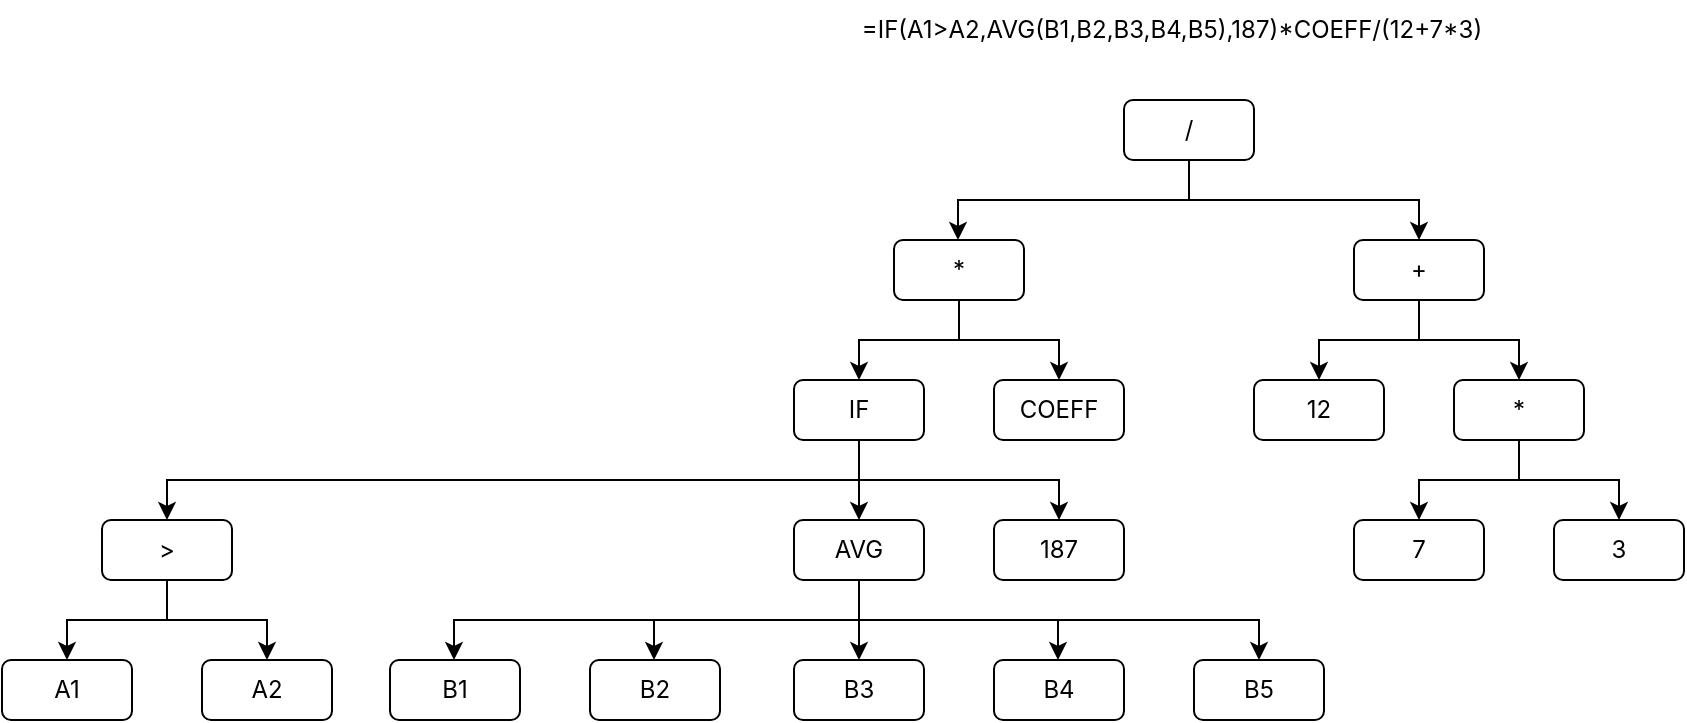 <mxfile version="24.6.4" type="github" pages="3">
  <diagram name="Parsing" id="qUdb_J9fLSu5fmAeG4q3">
    <mxGraphModel dx="1816" dy="546" grid="1" gridSize="10" guides="1" tooltips="1" connect="1" arrows="1" fold="1" page="1" pageScale="1" pageWidth="827" pageHeight="1169" math="0" shadow="0">
      <root>
        <mxCell id="0" />
        <mxCell id="1" parent="0" />
        <mxCell id="-CZCiwWI18oeprzqLNW3-1" value="&lt;font data-font-src=&quot;https://fonts.googleapis.com/css?family=Inter&quot; face=&quot;Inter&quot;&gt;=IF(A1&amp;gt;A2,AVG(B1,B2,B3,B4,B5),187)*COEFF/(12+7*3)&lt;/font&gt;" style="text;html=1;align=center;verticalAlign=middle;whiteSpace=wrap;rounded=0;" vertex="1" parent="1">
          <mxGeometry x="240" y="20" width="330" height="30" as="geometry" />
        </mxCell>
        <mxCell id="-CZCiwWI18oeprzqLNW3-33" style="edgeStyle=orthogonalEdgeStyle;rounded=0;orthogonalLoop=1;jettySize=auto;html=1;" edge="1" parent="1" source="-CZCiwWI18oeprzqLNW3-2" target="-CZCiwWI18oeprzqLNW3-3">
          <mxGeometry relative="1" as="geometry">
            <Array as="points">
              <mxPoint x="414" y="120" />
              <mxPoint x="298" y="120" />
            </Array>
          </mxGeometry>
        </mxCell>
        <mxCell id="-CZCiwWI18oeprzqLNW3-34" style="edgeStyle=orthogonalEdgeStyle;rounded=0;orthogonalLoop=1;jettySize=auto;html=1;entryX=0.5;entryY=0;entryDx=0;entryDy=0;" edge="1" parent="1" source="-CZCiwWI18oeprzqLNW3-2" target="-CZCiwWI18oeprzqLNW3-4">
          <mxGeometry relative="1" as="geometry">
            <Array as="points">
              <mxPoint x="414" y="120" />
              <mxPoint x="528" y="120" />
            </Array>
          </mxGeometry>
        </mxCell>
        <mxCell id="-CZCiwWI18oeprzqLNW3-2" value="&lt;font data-font-src=&quot;https://fonts.googleapis.com/css?family=Inter&quot; face=&quot;Inter&quot;&gt;/&lt;/font&gt;" style="rounded=1;whiteSpace=wrap;html=1;" vertex="1" parent="1">
          <mxGeometry x="381" y="70" width="65" height="30" as="geometry" />
        </mxCell>
        <mxCell id="-CZCiwWI18oeprzqLNW3-8" style="edgeStyle=orthogonalEdgeStyle;rounded=0;orthogonalLoop=1;jettySize=auto;html=1;" edge="1" parent="1" source="-CZCiwWI18oeprzqLNW3-3" target="-CZCiwWI18oeprzqLNW3-5">
          <mxGeometry relative="1" as="geometry" />
        </mxCell>
        <mxCell id="-CZCiwWI18oeprzqLNW3-9" style="edgeStyle=orthogonalEdgeStyle;rounded=0;orthogonalLoop=1;jettySize=auto;html=1;entryX=0.5;entryY=0;entryDx=0;entryDy=0;" edge="1" parent="1" source="-CZCiwWI18oeprzqLNW3-3" target="-CZCiwWI18oeprzqLNW3-6">
          <mxGeometry relative="1" as="geometry" />
        </mxCell>
        <mxCell id="-CZCiwWI18oeprzqLNW3-3" value="&lt;font face=&quot;Inter&quot;&gt;*&lt;/font&gt;" style="rounded=1;whiteSpace=wrap;html=1;" vertex="1" parent="1">
          <mxGeometry x="266" y="140" width="65" height="30" as="geometry" />
        </mxCell>
        <mxCell id="-CZCiwWI18oeprzqLNW3-41" style="edgeStyle=orthogonalEdgeStyle;rounded=0;orthogonalLoop=1;jettySize=auto;html=1;" edge="1" parent="1" source="-CZCiwWI18oeprzqLNW3-4" target="-CZCiwWI18oeprzqLNW3-31">
          <mxGeometry relative="1" as="geometry" />
        </mxCell>
        <mxCell id="-CZCiwWI18oeprzqLNW3-42" style="edgeStyle=orthogonalEdgeStyle;rounded=0;orthogonalLoop=1;jettySize=auto;html=1;" edge="1" parent="1" source="-CZCiwWI18oeprzqLNW3-4" target="-CZCiwWI18oeprzqLNW3-32">
          <mxGeometry relative="1" as="geometry" />
        </mxCell>
        <mxCell id="-CZCiwWI18oeprzqLNW3-4" value="&lt;font face=&quot;Inter&quot;&gt;+&lt;/font&gt;" style="rounded=1;whiteSpace=wrap;html=1;" vertex="1" parent="1">
          <mxGeometry x="496" y="140" width="65" height="30" as="geometry" />
        </mxCell>
        <mxCell id="-CZCiwWI18oeprzqLNW3-15" style="edgeStyle=orthogonalEdgeStyle;rounded=0;orthogonalLoop=1;jettySize=auto;html=1;entryX=0.5;entryY=0;entryDx=0;entryDy=0;" edge="1" parent="1" source="-CZCiwWI18oeprzqLNW3-5" target="-CZCiwWI18oeprzqLNW3-12">
          <mxGeometry relative="1" as="geometry" />
        </mxCell>
        <mxCell id="-CZCiwWI18oeprzqLNW3-35" style="edgeStyle=orthogonalEdgeStyle;rounded=0;orthogonalLoop=1;jettySize=auto;html=1;entryX=0.5;entryY=0;entryDx=0;entryDy=0;" edge="1" parent="1" source="-CZCiwWI18oeprzqLNW3-5" target="-CZCiwWI18oeprzqLNW3-11">
          <mxGeometry relative="1" as="geometry">
            <Array as="points">
              <mxPoint x="248" y="260" />
              <mxPoint x="-98" y="260" />
            </Array>
          </mxGeometry>
        </mxCell>
        <mxCell id="-CZCiwWI18oeprzqLNW3-36" style="edgeStyle=orthogonalEdgeStyle;rounded=0;orthogonalLoop=1;jettySize=auto;html=1;entryX=0.5;entryY=0;entryDx=0;entryDy=0;" edge="1" parent="1" source="-CZCiwWI18oeprzqLNW3-5" target="-CZCiwWI18oeprzqLNW3-13">
          <mxGeometry relative="1" as="geometry">
            <Array as="points">
              <mxPoint x="248" y="260" />
              <mxPoint x="348" y="260" />
            </Array>
          </mxGeometry>
        </mxCell>
        <mxCell id="-CZCiwWI18oeprzqLNW3-5" value="&lt;font face=&quot;Inter&quot;&gt;IF&lt;/font&gt;" style="rounded=1;whiteSpace=wrap;html=1;" vertex="1" parent="1">
          <mxGeometry x="216" y="210" width="65" height="30" as="geometry" />
        </mxCell>
        <mxCell id="-CZCiwWI18oeprzqLNW3-6" value="&lt;font face=&quot;Inter&quot;&gt;COEFF&lt;/font&gt;" style="rounded=1;whiteSpace=wrap;html=1;" vertex="1" parent="1">
          <mxGeometry x="316" y="210" width="65" height="30" as="geometry" />
        </mxCell>
        <mxCell id="-CZCiwWI18oeprzqLNW3-19" style="edgeStyle=orthogonalEdgeStyle;rounded=0;orthogonalLoop=1;jettySize=auto;html=1;" edge="1" parent="1" source="-CZCiwWI18oeprzqLNW3-11" target="-CZCiwWI18oeprzqLNW3-17">
          <mxGeometry relative="1" as="geometry" />
        </mxCell>
        <mxCell id="-CZCiwWI18oeprzqLNW3-20" style="edgeStyle=orthogonalEdgeStyle;rounded=0;orthogonalLoop=1;jettySize=auto;html=1;" edge="1" parent="1" source="-CZCiwWI18oeprzqLNW3-11" target="-CZCiwWI18oeprzqLNW3-18">
          <mxGeometry relative="1" as="geometry" />
        </mxCell>
        <mxCell id="-CZCiwWI18oeprzqLNW3-11" value="&lt;font face=&quot;Inter&quot;&gt;&amp;gt;&lt;/font&gt;" style="rounded=1;whiteSpace=wrap;html=1;" vertex="1" parent="1">
          <mxGeometry x="-130" y="280" width="65" height="30" as="geometry" />
        </mxCell>
        <mxCell id="-CZCiwWI18oeprzqLNW3-28" style="edgeStyle=orthogonalEdgeStyle;rounded=0;orthogonalLoop=1;jettySize=auto;html=1;" edge="1" parent="1" source="-CZCiwWI18oeprzqLNW3-12" target="-CZCiwWI18oeprzqLNW3-23">
          <mxGeometry relative="1" as="geometry" />
        </mxCell>
        <mxCell id="-CZCiwWI18oeprzqLNW3-37" style="edgeStyle=orthogonalEdgeStyle;rounded=0;orthogonalLoop=1;jettySize=auto;html=1;" edge="1" parent="1" source="-CZCiwWI18oeprzqLNW3-12" target="-CZCiwWI18oeprzqLNW3-21">
          <mxGeometry relative="1" as="geometry">
            <Array as="points">
              <mxPoint x="248" y="330" />
              <mxPoint x="46" y="330" />
            </Array>
          </mxGeometry>
        </mxCell>
        <mxCell id="-CZCiwWI18oeprzqLNW3-38" style="edgeStyle=orthogonalEdgeStyle;rounded=0;orthogonalLoop=1;jettySize=auto;html=1;" edge="1" parent="1" source="-CZCiwWI18oeprzqLNW3-12" target="-CZCiwWI18oeprzqLNW3-22">
          <mxGeometry relative="1" as="geometry">
            <Array as="points">
              <mxPoint x="248" y="330" />
              <mxPoint x="146" y="330" />
            </Array>
          </mxGeometry>
        </mxCell>
        <mxCell id="-CZCiwWI18oeprzqLNW3-39" style="edgeStyle=orthogonalEdgeStyle;rounded=0;orthogonalLoop=1;jettySize=auto;html=1;" edge="1" parent="1" source="-CZCiwWI18oeprzqLNW3-12" target="-CZCiwWI18oeprzqLNW3-24">
          <mxGeometry relative="1" as="geometry">
            <Array as="points">
              <mxPoint x="248" y="330" />
              <mxPoint x="348" y="330" />
            </Array>
          </mxGeometry>
        </mxCell>
        <mxCell id="-CZCiwWI18oeprzqLNW3-40" style="edgeStyle=orthogonalEdgeStyle;rounded=0;orthogonalLoop=1;jettySize=auto;html=1;entryX=0.5;entryY=0;entryDx=0;entryDy=0;" edge="1" parent="1" source="-CZCiwWI18oeprzqLNW3-12" target="-CZCiwWI18oeprzqLNW3-25">
          <mxGeometry relative="1" as="geometry">
            <Array as="points">
              <mxPoint x="248" y="330" />
              <mxPoint x="448" y="330" />
            </Array>
          </mxGeometry>
        </mxCell>
        <mxCell id="-CZCiwWI18oeprzqLNW3-12" value="&lt;font face=&quot;Inter&quot;&gt;AVG&lt;/font&gt;" style="rounded=1;whiteSpace=wrap;html=1;" vertex="1" parent="1">
          <mxGeometry x="216" y="280" width="65" height="30" as="geometry" />
        </mxCell>
        <mxCell id="-CZCiwWI18oeprzqLNW3-13" value="&lt;font face=&quot;Inter&quot;&gt;187&lt;/font&gt;" style="rounded=1;whiteSpace=wrap;html=1;" vertex="1" parent="1">
          <mxGeometry x="316" y="280" width="65" height="30" as="geometry" />
        </mxCell>
        <mxCell id="-CZCiwWI18oeprzqLNW3-17" value="&lt;font face=&quot;Inter&quot;&gt;A1&lt;/font&gt;" style="rounded=1;whiteSpace=wrap;html=1;" vertex="1" parent="1">
          <mxGeometry x="-180" y="350" width="65" height="30" as="geometry" />
        </mxCell>
        <mxCell id="-CZCiwWI18oeprzqLNW3-18" value="&lt;font face=&quot;Inter&quot;&gt;A2&lt;/font&gt;" style="rounded=1;whiteSpace=wrap;html=1;" vertex="1" parent="1">
          <mxGeometry x="-80" y="350" width="65" height="30" as="geometry" />
        </mxCell>
        <mxCell id="-CZCiwWI18oeprzqLNW3-21" value="&lt;div&gt;&lt;font data-font-src=&quot;https://fonts.googleapis.com/css?family=Inter&quot; face=&quot;Inter&quot;&gt;B1&lt;/font&gt;&lt;/div&gt;" style="rounded=1;whiteSpace=wrap;html=1;" vertex="1" parent="1">
          <mxGeometry x="14" y="350" width="65" height="30" as="geometry" />
        </mxCell>
        <mxCell id="-CZCiwWI18oeprzqLNW3-22" value="&lt;font face=&quot;Inter&quot;&gt;B2&lt;/font&gt;" style="rounded=1;whiteSpace=wrap;html=1;" vertex="1" parent="1">
          <mxGeometry x="114" y="350" width="65" height="30" as="geometry" />
        </mxCell>
        <mxCell id="-CZCiwWI18oeprzqLNW3-23" value="&lt;font face=&quot;Inter&quot;&gt;B3&lt;/font&gt;" style="rounded=1;whiteSpace=wrap;html=1;" vertex="1" parent="1">
          <mxGeometry x="216" y="350" width="65" height="30" as="geometry" />
        </mxCell>
        <mxCell id="-CZCiwWI18oeprzqLNW3-24" value="&lt;font face=&quot;Inter&quot;&gt;B4&lt;/font&gt;" style="rounded=1;whiteSpace=wrap;html=1;" vertex="1" parent="1">
          <mxGeometry x="316" y="350" width="65" height="30" as="geometry" />
        </mxCell>
        <mxCell id="-CZCiwWI18oeprzqLNW3-25" value="&lt;font face=&quot;Inter&quot;&gt;B5&lt;/font&gt;" style="rounded=1;whiteSpace=wrap;html=1;" vertex="1" parent="1">
          <mxGeometry x="416" y="350" width="65" height="30" as="geometry" />
        </mxCell>
        <mxCell id="-CZCiwWI18oeprzqLNW3-31" value="&lt;font face=&quot;Inter&quot;&gt;12&lt;/font&gt;" style="rounded=1;whiteSpace=wrap;html=1;" vertex="1" parent="1">
          <mxGeometry x="446" y="210" width="65" height="30" as="geometry" />
        </mxCell>
        <mxCell id="-CZCiwWI18oeprzqLNW3-45" style="edgeStyle=orthogonalEdgeStyle;rounded=0;orthogonalLoop=1;jettySize=auto;html=1;" edge="1" parent="1" source="-CZCiwWI18oeprzqLNW3-32" target="-CZCiwWI18oeprzqLNW3-43">
          <mxGeometry relative="1" as="geometry" />
        </mxCell>
        <mxCell id="-CZCiwWI18oeprzqLNW3-46" style="edgeStyle=orthogonalEdgeStyle;rounded=0;orthogonalLoop=1;jettySize=auto;html=1;entryX=0.5;entryY=0;entryDx=0;entryDy=0;" edge="1" parent="1" source="-CZCiwWI18oeprzqLNW3-32" target="-CZCiwWI18oeprzqLNW3-44">
          <mxGeometry relative="1" as="geometry" />
        </mxCell>
        <mxCell id="-CZCiwWI18oeprzqLNW3-32" value="&lt;font face=&quot;Inter&quot;&gt;*&lt;/font&gt;" style="rounded=1;whiteSpace=wrap;html=1;" vertex="1" parent="1">
          <mxGeometry x="546" y="210" width="65" height="30" as="geometry" />
        </mxCell>
        <mxCell id="-CZCiwWI18oeprzqLNW3-43" value="&lt;font face=&quot;Inter&quot;&gt;7&lt;/font&gt;" style="rounded=1;whiteSpace=wrap;html=1;" vertex="1" parent="1">
          <mxGeometry x="496" y="280" width="65" height="30" as="geometry" />
        </mxCell>
        <mxCell id="-CZCiwWI18oeprzqLNW3-44" value="&lt;font face=&quot;Inter&quot;&gt;3&lt;/font&gt;" style="rounded=1;whiteSpace=wrap;html=1;" vertex="1" parent="1">
          <mxGeometry x="596" y="280" width="65" height="30" as="geometry" />
        </mxCell>
      </root>
    </mxGraphModel>
  </diagram>
  <diagram id="dLI4aDY4Q97Hh0uEBkoh" name="Preprocessing">
    <mxGraphModel dx="1816" dy="546" grid="1" gridSize="10" guides="1" tooltips="1" connect="1" arrows="1" fold="1" page="1" pageScale="1" pageWidth="827" pageHeight="1169" math="0" shadow="0">
      <root>
        <mxCell id="0" />
        <mxCell id="1" parent="0" />
        <mxCell id="c_z2ESF2dq3CKuci7R4e-1" value="&lt;font data-font-src=&quot;https://fonts.googleapis.com/css?family=Inter&quot; face=&quot;Inter&quot;&gt;=IF(A1&amp;gt;A2,AVG(B1,B2,B3,B4,B5),187)*COEFF/(12+7*3)&lt;/font&gt;" style="text;html=1;align=center;verticalAlign=middle;whiteSpace=wrap;rounded=0;" vertex="1" parent="1">
          <mxGeometry x="240" y="20" width="330" height="30" as="geometry" />
        </mxCell>
        <mxCell id="c_z2ESF2dq3CKuci7R4e-2" style="edgeStyle=orthogonalEdgeStyle;rounded=0;orthogonalLoop=1;jettySize=auto;html=1;" edge="1" parent="1" source="c_z2ESF2dq3CKuci7R4e-4" target="c_z2ESF2dq3CKuci7R4e-7">
          <mxGeometry relative="1" as="geometry">
            <Array as="points">
              <mxPoint x="414" y="120" />
              <mxPoint x="298" y="120" />
            </Array>
          </mxGeometry>
        </mxCell>
        <mxCell id="c_z2ESF2dq3CKuci7R4e-3" style="edgeStyle=orthogonalEdgeStyle;rounded=0;orthogonalLoop=1;jettySize=auto;html=1;entryX=0.5;entryY=0;entryDx=0;entryDy=0;" edge="1" parent="1" source="c_z2ESF2dq3CKuci7R4e-4" target="c_z2ESF2dq3CKuci7R4e-10">
          <mxGeometry relative="1" as="geometry">
            <Array as="points">
              <mxPoint x="414" y="120" />
              <mxPoint x="528" y="120" />
            </Array>
          </mxGeometry>
        </mxCell>
        <mxCell id="c_z2ESF2dq3CKuci7R4e-4" value="&lt;font data-font-src=&quot;https://fonts.googleapis.com/css?family=Inter&quot; face=&quot;Inter&quot;&gt;/&lt;/font&gt;" style="rounded=1;whiteSpace=wrap;html=1;" vertex="1" parent="1">
          <mxGeometry x="381" y="70" width="65" height="30" as="geometry" />
        </mxCell>
        <mxCell id="c_z2ESF2dq3CKuci7R4e-5" style="edgeStyle=orthogonalEdgeStyle;rounded=0;orthogonalLoop=1;jettySize=auto;html=1;" edge="1" parent="1" source="c_z2ESF2dq3CKuci7R4e-7" target="c_z2ESF2dq3CKuci7R4e-14">
          <mxGeometry relative="1" as="geometry" />
        </mxCell>
        <mxCell id="c_z2ESF2dq3CKuci7R4e-6" style="edgeStyle=orthogonalEdgeStyle;rounded=0;orthogonalLoop=1;jettySize=auto;html=1;entryX=0.5;entryY=0;entryDx=0;entryDy=0;" edge="1" parent="1" source="c_z2ESF2dq3CKuci7R4e-7" target="c_z2ESF2dq3CKuci7R4e-15">
          <mxGeometry relative="1" as="geometry" />
        </mxCell>
        <mxCell id="c_z2ESF2dq3CKuci7R4e-7" value="&lt;font face=&quot;Inter&quot;&gt;*&lt;/font&gt;" style="rounded=1;whiteSpace=wrap;html=1;" vertex="1" parent="1">
          <mxGeometry x="266" y="140" width="65" height="30" as="geometry" />
        </mxCell>
        <mxCell id="c_z2ESF2dq3CKuci7R4e-8" style="edgeStyle=orthogonalEdgeStyle;rounded=0;orthogonalLoop=1;jettySize=auto;html=1;" edge="1" parent="1" source="c_z2ESF2dq3CKuci7R4e-10" target="c_z2ESF2dq3CKuci7R4e-33">
          <mxGeometry relative="1" as="geometry" />
        </mxCell>
        <mxCell id="c_z2ESF2dq3CKuci7R4e-9" style="edgeStyle=orthogonalEdgeStyle;rounded=0;orthogonalLoop=1;jettySize=auto;html=1;" edge="1" parent="1" source="c_z2ESF2dq3CKuci7R4e-10" target="c_z2ESF2dq3CKuci7R4e-36">
          <mxGeometry relative="1" as="geometry" />
        </mxCell>
        <mxCell id="c_z2ESF2dq3CKuci7R4e-10" value="&lt;font face=&quot;Inter&quot;&gt;+&lt;/font&gt;" style="rounded=1;whiteSpace=wrap;html=1;" vertex="1" parent="1">
          <mxGeometry x="496" y="140" width="65" height="30" as="geometry" />
        </mxCell>
        <mxCell id="c_z2ESF2dq3CKuci7R4e-11" style="edgeStyle=orthogonalEdgeStyle;rounded=0;orthogonalLoop=1;jettySize=auto;html=1;entryX=0.5;entryY=0;entryDx=0;entryDy=0;" edge="1" parent="1" source="c_z2ESF2dq3CKuci7R4e-14" target="c_z2ESF2dq3CKuci7R4e-24">
          <mxGeometry relative="1" as="geometry" />
        </mxCell>
        <mxCell id="c_z2ESF2dq3CKuci7R4e-12" style="edgeStyle=orthogonalEdgeStyle;rounded=0;orthogonalLoop=1;jettySize=auto;html=1;entryX=0.5;entryY=0;entryDx=0;entryDy=0;" edge="1" parent="1" source="c_z2ESF2dq3CKuci7R4e-14" target="c_z2ESF2dq3CKuci7R4e-18">
          <mxGeometry relative="1" as="geometry">
            <Array as="points">
              <mxPoint x="248" y="260" />
              <mxPoint x="-98" y="260" />
            </Array>
          </mxGeometry>
        </mxCell>
        <mxCell id="c_z2ESF2dq3CKuci7R4e-13" style="edgeStyle=orthogonalEdgeStyle;rounded=0;orthogonalLoop=1;jettySize=auto;html=1;entryX=0.5;entryY=0;entryDx=0;entryDy=0;" edge="1" parent="1" source="c_z2ESF2dq3CKuci7R4e-14" target="c_z2ESF2dq3CKuci7R4e-25">
          <mxGeometry relative="1" as="geometry">
            <Array as="points">
              <mxPoint x="248" y="260" />
              <mxPoint x="348" y="260" />
            </Array>
          </mxGeometry>
        </mxCell>
        <mxCell id="c_z2ESF2dq3CKuci7R4e-14" value="&lt;font face=&quot;Inter&quot;&gt;IF&lt;/font&gt;" style="rounded=1;whiteSpace=wrap;html=1;" vertex="1" parent="1">
          <mxGeometry x="216" y="210" width="65" height="30" as="geometry" />
        </mxCell>
        <mxCell id="c_z2ESF2dq3CKuci7R4e-15" value="&lt;font face=&quot;Inter&quot;&gt;0,58&lt;/font&gt;" style="rounded=1;whiteSpace=wrap;html=1;" vertex="1" parent="1">
          <mxGeometry x="316" y="210" width="65" height="30" as="geometry" />
        </mxCell>
        <mxCell id="c_z2ESF2dq3CKuci7R4e-16" style="edgeStyle=orthogonalEdgeStyle;rounded=0;orthogonalLoop=1;jettySize=auto;html=1;" edge="1" parent="1" source="c_z2ESF2dq3CKuci7R4e-18" target="c_z2ESF2dq3CKuci7R4e-26">
          <mxGeometry relative="1" as="geometry" />
        </mxCell>
        <mxCell id="c_z2ESF2dq3CKuci7R4e-17" style="edgeStyle=orthogonalEdgeStyle;rounded=0;orthogonalLoop=1;jettySize=auto;html=1;" edge="1" parent="1" source="c_z2ESF2dq3CKuci7R4e-18" target="c_z2ESF2dq3CKuci7R4e-27">
          <mxGeometry relative="1" as="geometry" />
        </mxCell>
        <mxCell id="c_z2ESF2dq3CKuci7R4e-18" value="&lt;font face=&quot;Inter&quot;&gt;&amp;gt;&lt;/font&gt;" style="rounded=1;whiteSpace=wrap;html=1;" vertex="1" parent="1">
          <mxGeometry x="-130" y="280" width="65" height="30" as="geometry" />
        </mxCell>
        <mxCell id="c_z2ESF2dq3CKuci7R4e-19" style="edgeStyle=orthogonalEdgeStyle;rounded=0;orthogonalLoop=1;jettySize=auto;html=1;" edge="1" parent="1" source="c_z2ESF2dq3CKuci7R4e-24" target="c_z2ESF2dq3CKuci7R4e-30">
          <mxGeometry relative="1" as="geometry" />
        </mxCell>
        <mxCell id="c_z2ESF2dq3CKuci7R4e-20" style="edgeStyle=orthogonalEdgeStyle;rounded=0;orthogonalLoop=1;jettySize=auto;html=1;" edge="1" parent="1" source="c_z2ESF2dq3CKuci7R4e-24" target="c_z2ESF2dq3CKuci7R4e-28">
          <mxGeometry relative="1" as="geometry">
            <Array as="points">
              <mxPoint x="248" y="330" />
              <mxPoint x="46" y="330" />
            </Array>
          </mxGeometry>
        </mxCell>
        <mxCell id="c_z2ESF2dq3CKuci7R4e-21" style="edgeStyle=orthogonalEdgeStyle;rounded=0;orthogonalLoop=1;jettySize=auto;html=1;" edge="1" parent="1" source="c_z2ESF2dq3CKuci7R4e-24" target="c_z2ESF2dq3CKuci7R4e-29">
          <mxGeometry relative="1" as="geometry">
            <Array as="points">
              <mxPoint x="248" y="330" />
              <mxPoint x="146" y="330" />
            </Array>
          </mxGeometry>
        </mxCell>
        <mxCell id="c_z2ESF2dq3CKuci7R4e-22" style="edgeStyle=orthogonalEdgeStyle;rounded=0;orthogonalLoop=1;jettySize=auto;html=1;" edge="1" parent="1" source="c_z2ESF2dq3CKuci7R4e-24" target="c_z2ESF2dq3CKuci7R4e-31">
          <mxGeometry relative="1" as="geometry">
            <Array as="points">
              <mxPoint x="248" y="330" />
              <mxPoint x="348" y="330" />
            </Array>
          </mxGeometry>
        </mxCell>
        <mxCell id="c_z2ESF2dq3CKuci7R4e-23" style="edgeStyle=orthogonalEdgeStyle;rounded=0;orthogonalLoop=1;jettySize=auto;html=1;entryX=0.5;entryY=0;entryDx=0;entryDy=0;" edge="1" parent="1" source="c_z2ESF2dq3CKuci7R4e-24" target="c_z2ESF2dq3CKuci7R4e-32">
          <mxGeometry relative="1" as="geometry">
            <Array as="points">
              <mxPoint x="248" y="330" />
              <mxPoint x="448" y="330" />
            </Array>
          </mxGeometry>
        </mxCell>
        <mxCell id="c_z2ESF2dq3CKuci7R4e-24" value="&lt;font face=&quot;Inter&quot;&gt;AVG&lt;/font&gt;" style="rounded=1;whiteSpace=wrap;html=1;" vertex="1" parent="1">
          <mxGeometry x="216" y="280" width="65" height="30" as="geometry" />
        </mxCell>
        <mxCell id="c_z2ESF2dq3CKuci7R4e-25" value="&lt;font face=&quot;Inter&quot;&gt;187&lt;/font&gt;" style="rounded=1;whiteSpace=wrap;html=1;" vertex="1" parent="1">
          <mxGeometry x="316" y="280" width="65" height="30" as="geometry" />
        </mxCell>
        <mxCell id="c_z2ESF2dq3CKuci7R4e-26" value="&lt;font face=&quot;Inter&quot;&gt;12&lt;/font&gt;" style="rounded=1;whiteSpace=wrap;html=1;" vertex="1" parent="1">
          <mxGeometry x="-180" y="350" width="65" height="30" as="geometry" />
        </mxCell>
        <mxCell id="c_z2ESF2dq3CKuci7R4e-27" value="&lt;font face=&quot;Inter&quot;&gt;45&lt;/font&gt;" style="rounded=1;whiteSpace=wrap;html=1;" vertex="1" parent="1">
          <mxGeometry x="-80" y="350" width="65" height="30" as="geometry" />
        </mxCell>
        <mxCell id="c_z2ESF2dq3CKuci7R4e-28" value="&lt;font data-font-src=&quot;https://fonts.googleapis.com/css?family=Inter&quot; face=&quot;Inter&quot;&gt;13&lt;/font&gt;" style="rounded=1;whiteSpace=wrap;html=1;" vertex="1" parent="1">
          <mxGeometry x="14" y="350" width="65" height="30" as="geometry" />
        </mxCell>
        <mxCell id="c_z2ESF2dq3CKuci7R4e-29" value="&lt;font face=&quot;Inter&quot;&gt;5&lt;/font&gt;" style="rounded=1;whiteSpace=wrap;html=1;" vertex="1" parent="1">
          <mxGeometry x="114" y="350" width="65" height="30" as="geometry" />
        </mxCell>
        <mxCell id="c_z2ESF2dq3CKuci7R4e-30" value="&lt;font face=&quot;Inter&quot;&gt;74&lt;/font&gt;" style="rounded=1;whiteSpace=wrap;html=1;" vertex="1" parent="1">
          <mxGeometry x="216" y="350" width="65" height="30" as="geometry" />
        </mxCell>
        <mxCell id="c_z2ESF2dq3CKuci7R4e-31" value="&lt;font face=&quot;Inter&quot;&gt;6&lt;/font&gt;" style="rounded=1;whiteSpace=wrap;html=1;" vertex="1" parent="1">
          <mxGeometry x="316" y="350" width="65" height="30" as="geometry" />
        </mxCell>
        <mxCell id="c_z2ESF2dq3CKuci7R4e-32" value="&lt;font face=&quot;Inter&quot;&gt;41&lt;/font&gt;" style="rounded=1;whiteSpace=wrap;html=1;" vertex="1" parent="1">
          <mxGeometry x="416" y="350" width="65" height="30" as="geometry" />
        </mxCell>
        <mxCell id="c_z2ESF2dq3CKuci7R4e-33" value="&lt;font face=&quot;Inter&quot;&gt;12&lt;/font&gt;" style="rounded=1;whiteSpace=wrap;html=1;" vertex="1" parent="1">
          <mxGeometry x="446" y="210" width="65" height="30" as="geometry" />
        </mxCell>
        <mxCell id="c_z2ESF2dq3CKuci7R4e-34" style="edgeStyle=orthogonalEdgeStyle;rounded=0;orthogonalLoop=1;jettySize=auto;html=1;" edge="1" parent="1" source="c_z2ESF2dq3CKuci7R4e-36" target="c_z2ESF2dq3CKuci7R4e-37">
          <mxGeometry relative="1" as="geometry" />
        </mxCell>
        <mxCell id="c_z2ESF2dq3CKuci7R4e-35" style="edgeStyle=orthogonalEdgeStyle;rounded=0;orthogonalLoop=1;jettySize=auto;html=1;entryX=0.5;entryY=0;entryDx=0;entryDy=0;" edge="1" parent="1" source="c_z2ESF2dq3CKuci7R4e-36" target="c_z2ESF2dq3CKuci7R4e-38">
          <mxGeometry relative="1" as="geometry" />
        </mxCell>
        <mxCell id="c_z2ESF2dq3CKuci7R4e-36" value="&lt;font face=&quot;Inter&quot;&gt;*&lt;/font&gt;" style="rounded=1;whiteSpace=wrap;html=1;" vertex="1" parent="1">
          <mxGeometry x="546" y="210" width="65" height="30" as="geometry" />
        </mxCell>
        <mxCell id="c_z2ESF2dq3CKuci7R4e-37" value="&lt;font face=&quot;Inter&quot;&gt;7&lt;/font&gt;" style="rounded=1;whiteSpace=wrap;html=1;" vertex="1" parent="1">
          <mxGeometry x="496" y="280" width="65" height="30" as="geometry" />
        </mxCell>
        <mxCell id="c_z2ESF2dq3CKuci7R4e-38" value="&lt;font face=&quot;Inter&quot;&gt;3&lt;/font&gt;" style="rounded=1;whiteSpace=wrap;html=1;" vertex="1" parent="1">
          <mxGeometry x="596" y="280" width="65" height="30" as="geometry" />
        </mxCell>
      </root>
    </mxGraphModel>
  </diagram>
  <diagram id="WLTpBULoyOiQpsjpfQoD" name="Processing">
    <mxGraphModel dx="1816" dy="546" grid="1" gridSize="10" guides="1" tooltips="1" connect="1" arrows="1" fold="1" page="1" pageScale="1" pageWidth="827" pageHeight="1169" math="0" shadow="0">
      <root>
        <mxCell id="0" />
        <mxCell id="1" parent="0" />
        <mxCell id="--R-6YMTmomwC3XPAt99-1" value="&lt;font data-font-src=&quot;https://fonts.googleapis.com/css?family=Inter&quot; face=&quot;Inter&quot;&gt;=IF(A1&amp;gt;A2,AVG(B1,B2,B3,B4,B5),187)*COEFF/(12+7*3)&lt;/font&gt;" style="text;html=1;align=center;verticalAlign=middle;whiteSpace=wrap;rounded=0;" vertex="1" parent="1">
          <mxGeometry x="-30" y="25" width="330" height="30" as="geometry" />
        </mxCell>
        <mxCell id="--R-6YMTmomwC3XPAt99-2" style="edgeStyle=orthogonalEdgeStyle;rounded=0;orthogonalLoop=1;jettySize=auto;html=1;" edge="1" parent="1" source="--R-6YMTmomwC3XPAt99-4" target="--R-6YMTmomwC3XPAt99-7">
          <mxGeometry relative="1" as="geometry">
            <Array as="points">
              <mxPoint x="414" y="120" />
              <mxPoint x="298" y="120" />
            </Array>
          </mxGeometry>
        </mxCell>
        <mxCell id="--R-6YMTmomwC3XPAt99-3" style="edgeStyle=orthogonalEdgeStyle;rounded=0;orthogonalLoop=1;jettySize=auto;html=1;entryX=0.5;entryY=0;entryDx=0;entryDy=0;" edge="1" parent="1" source="--R-6YMTmomwC3XPAt99-4" target="--R-6YMTmomwC3XPAt99-10">
          <mxGeometry relative="1" as="geometry">
            <Array as="points">
              <mxPoint x="414" y="120" />
              <mxPoint x="528" y="120" />
            </Array>
          </mxGeometry>
        </mxCell>
        <mxCell id="--R-6YMTmomwC3XPAt99-4" value="&lt;font data-font-src=&quot;https://fonts.googleapis.com/css?family=Inter&quot; face=&quot;Inter&quot;&gt;/&lt;/font&gt;" style="rounded=1;whiteSpace=wrap;html=1;" vertex="1" parent="1">
          <mxGeometry x="381" y="70" width="65" height="30" as="geometry" />
        </mxCell>
        <mxCell id="--R-6YMTmomwC3XPAt99-5" style="edgeStyle=orthogonalEdgeStyle;rounded=0;orthogonalLoop=1;jettySize=auto;html=1;" edge="1" parent="1" source="--R-6YMTmomwC3XPAt99-7" target="--R-6YMTmomwC3XPAt99-14">
          <mxGeometry relative="1" as="geometry" />
        </mxCell>
        <mxCell id="--R-6YMTmomwC3XPAt99-6" style="edgeStyle=orthogonalEdgeStyle;rounded=0;orthogonalLoop=1;jettySize=auto;html=1;entryX=0.5;entryY=0;entryDx=0;entryDy=0;" edge="1" parent="1" source="--R-6YMTmomwC3XPAt99-7" target="--R-6YMTmomwC3XPAt99-15">
          <mxGeometry relative="1" as="geometry" />
        </mxCell>
        <mxCell id="--R-6YMTmomwC3XPAt99-7" value="&lt;font face=&quot;Inter&quot;&gt;*&lt;/font&gt;" style="rounded=1;whiteSpace=wrap;html=1;" vertex="1" parent="1">
          <mxGeometry x="266" y="140" width="65" height="30" as="geometry" />
        </mxCell>
        <mxCell id="--R-6YMTmomwC3XPAt99-8" style="edgeStyle=orthogonalEdgeStyle;rounded=0;orthogonalLoop=1;jettySize=auto;html=1;" edge="1" parent="1" source="--R-6YMTmomwC3XPAt99-10" target="--R-6YMTmomwC3XPAt99-33">
          <mxGeometry relative="1" as="geometry" />
        </mxCell>
        <mxCell id="--R-6YMTmomwC3XPAt99-9" style="edgeStyle=orthogonalEdgeStyle;rounded=0;orthogonalLoop=1;jettySize=auto;html=1;" edge="1" parent="1" source="--R-6YMTmomwC3XPAt99-10" target="--R-6YMTmomwC3XPAt99-36">
          <mxGeometry relative="1" as="geometry" />
        </mxCell>
        <mxCell id="--R-6YMTmomwC3XPAt99-10" value="&lt;font face=&quot;Inter&quot;&gt;+&lt;/font&gt;" style="rounded=1;whiteSpace=wrap;html=1;" vertex="1" parent="1">
          <mxGeometry x="496" y="140" width="65" height="30" as="geometry" />
        </mxCell>
        <mxCell id="--R-6YMTmomwC3XPAt99-11" style="edgeStyle=orthogonalEdgeStyle;rounded=0;orthogonalLoop=1;jettySize=auto;html=1;entryX=0.5;entryY=0;entryDx=0;entryDy=0;" edge="1" parent="1" source="--R-6YMTmomwC3XPAt99-14" target="--R-6YMTmomwC3XPAt99-24">
          <mxGeometry relative="1" as="geometry" />
        </mxCell>
        <mxCell id="--R-6YMTmomwC3XPAt99-12" style="edgeStyle=orthogonalEdgeStyle;rounded=0;orthogonalLoop=1;jettySize=auto;html=1;entryX=0.5;entryY=0;entryDx=0;entryDy=0;" edge="1" parent="1" source="--R-6YMTmomwC3XPAt99-14" target="--R-6YMTmomwC3XPAt99-18">
          <mxGeometry relative="1" as="geometry">
            <Array as="points">
              <mxPoint x="248" y="260" />
              <mxPoint x="-98" y="260" />
            </Array>
          </mxGeometry>
        </mxCell>
        <mxCell id="--R-6YMTmomwC3XPAt99-13" style="edgeStyle=orthogonalEdgeStyle;rounded=0;orthogonalLoop=1;jettySize=auto;html=1;entryX=0.5;entryY=0;entryDx=0;entryDy=0;" edge="1" parent="1" source="--R-6YMTmomwC3XPAt99-14" target="--R-6YMTmomwC3XPAt99-25">
          <mxGeometry relative="1" as="geometry">
            <Array as="points">
              <mxPoint x="248" y="260" />
              <mxPoint x="348" y="260" />
            </Array>
          </mxGeometry>
        </mxCell>
        <mxCell id="--R-6YMTmomwC3XPAt99-14" value="&lt;font face=&quot;Inter&quot;&gt;IF&lt;/font&gt;" style="rounded=1;whiteSpace=wrap;html=1;" vertex="1" parent="1">
          <mxGeometry x="216" y="210" width="65" height="30" as="geometry" />
        </mxCell>
        <mxCell id="--R-6YMTmomwC3XPAt99-15" value="&lt;font face=&quot;Inter&quot;&gt;0,58&lt;/font&gt;" style="rounded=1;whiteSpace=wrap;html=1;" vertex="1" parent="1">
          <mxGeometry x="316" y="210" width="65" height="30" as="geometry" />
        </mxCell>
        <mxCell id="--R-6YMTmomwC3XPAt99-16" style="edgeStyle=orthogonalEdgeStyle;rounded=0;orthogonalLoop=1;jettySize=auto;html=1;fillColor=#f5f5f5;strokeColor=#666666;" edge="1" parent="1" source="--R-6YMTmomwC3XPAt99-18" target="--R-6YMTmomwC3XPAt99-26">
          <mxGeometry relative="1" as="geometry" />
        </mxCell>
        <mxCell id="--R-6YMTmomwC3XPAt99-17" style="edgeStyle=orthogonalEdgeStyle;rounded=0;orthogonalLoop=1;jettySize=auto;html=1;fillColor=#f5f5f5;strokeColor=#666666;" edge="1" parent="1" source="--R-6YMTmomwC3XPAt99-18" target="--R-6YMTmomwC3XPAt99-27">
          <mxGeometry relative="1" as="geometry" />
        </mxCell>
        <mxCell id="--R-6YMTmomwC3XPAt99-18" value="&lt;font face=&quot;Inter&quot;&gt;FALSE&lt;/font&gt;" style="rounded=1;whiteSpace=wrap;html=1;" vertex="1" parent="1">
          <mxGeometry x="-130" y="280" width="65" height="30" as="geometry" />
        </mxCell>
        <mxCell id="--R-6YMTmomwC3XPAt99-19" style="edgeStyle=orthogonalEdgeStyle;rounded=0;orthogonalLoop=1;jettySize=auto;html=1;" edge="1" parent="1" source="--R-6YMTmomwC3XPAt99-24" target="--R-6YMTmomwC3XPAt99-30">
          <mxGeometry relative="1" as="geometry" />
        </mxCell>
        <mxCell id="--R-6YMTmomwC3XPAt99-20" style="edgeStyle=orthogonalEdgeStyle;rounded=0;orthogonalLoop=1;jettySize=auto;html=1;" edge="1" parent="1" source="--R-6YMTmomwC3XPAt99-24" target="--R-6YMTmomwC3XPAt99-28">
          <mxGeometry relative="1" as="geometry">
            <Array as="points">
              <mxPoint x="248" y="330" />
              <mxPoint x="46" y="330" />
            </Array>
          </mxGeometry>
        </mxCell>
        <mxCell id="--R-6YMTmomwC3XPAt99-21" style="edgeStyle=orthogonalEdgeStyle;rounded=0;orthogonalLoop=1;jettySize=auto;html=1;" edge="1" parent="1" source="--R-6YMTmomwC3XPAt99-24" target="--R-6YMTmomwC3XPAt99-29">
          <mxGeometry relative="1" as="geometry">
            <Array as="points">
              <mxPoint x="248" y="330" />
              <mxPoint x="146" y="330" />
            </Array>
          </mxGeometry>
        </mxCell>
        <mxCell id="--R-6YMTmomwC3XPAt99-22" style="edgeStyle=orthogonalEdgeStyle;rounded=0;orthogonalLoop=1;jettySize=auto;html=1;" edge="1" parent="1" source="--R-6YMTmomwC3XPAt99-24" target="--R-6YMTmomwC3XPAt99-31">
          <mxGeometry relative="1" as="geometry">
            <Array as="points">
              <mxPoint x="248" y="330" />
              <mxPoint x="348" y="330" />
            </Array>
          </mxGeometry>
        </mxCell>
        <mxCell id="--R-6YMTmomwC3XPAt99-23" style="edgeStyle=orthogonalEdgeStyle;rounded=0;orthogonalLoop=1;jettySize=auto;html=1;entryX=0.5;entryY=0;entryDx=0;entryDy=0;" edge="1" parent="1" source="--R-6YMTmomwC3XPAt99-24" target="--R-6YMTmomwC3XPAt99-32">
          <mxGeometry relative="1" as="geometry">
            <Array as="points">
              <mxPoint x="248" y="330" />
              <mxPoint x="448" y="330" />
            </Array>
          </mxGeometry>
        </mxCell>
        <mxCell id="--R-6YMTmomwC3XPAt99-24" value="&lt;font face=&quot;Inter&quot;&gt;AVG&lt;/font&gt;" style="rounded=1;whiteSpace=wrap;html=1;" vertex="1" parent="1">
          <mxGeometry x="216" y="280" width="65" height="30" as="geometry" />
        </mxCell>
        <mxCell id="--R-6YMTmomwC3XPAt99-25" value="&lt;font face=&quot;Inter&quot;&gt;187&lt;/font&gt;" style="rounded=1;whiteSpace=wrap;html=1;" vertex="1" parent="1">
          <mxGeometry x="316" y="280" width="65" height="30" as="geometry" />
        </mxCell>
        <mxCell id="--R-6YMTmomwC3XPAt99-26" value="&lt;font face=&quot;Inter&quot;&gt;12&lt;/font&gt;" style="rounded=1;whiteSpace=wrap;html=1;fillColor=#f5f5f5;fontColor=#575757;strokeColor=#666666;" vertex="1" parent="1">
          <mxGeometry x="-180" y="350" width="65" height="30" as="geometry" />
        </mxCell>
        <mxCell id="--R-6YMTmomwC3XPAt99-27" value="&lt;font face=&quot;Inter&quot;&gt;45&lt;/font&gt;" style="rounded=1;whiteSpace=wrap;html=1;fillColor=#f5f5f5;fontColor=#575757;strokeColor=#666666;" vertex="1" parent="1">
          <mxGeometry x="-80" y="350" width="65" height="30" as="geometry" />
        </mxCell>
        <mxCell id="--R-6YMTmomwC3XPAt99-28" value="&lt;font data-font-src=&quot;https://fonts.googleapis.com/css?family=Inter&quot; face=&quot;Inter&quot;&gt;13&lt;/font&gt;" style="rounded=1;whiteSpace=wrap;html=1;" vertex="1" parent="1">
          <mxGeometry x="14" y="350" width="65" height="30" as="geometry" />
        </mxCell>
        <mxCell id="--R-6YMTmomwC3XPAt99-29" value="&lt;font face=&quot;Inter&quot;&gt;5&lt;/font&gt;" style="rounded=1;whiteSpace=wrap;html=1;" vertex="1" parent="1">
          <mxGeometry x="114" y="350" width="65" height="30" as="geometry" />
        </mxCell>
        <mxCell id="--R-6YMTmomwC3XPAt99-30" value="&lt;font face=&quot;Inter&quot;&gt;74&lt;/font&gt;" style="rounded=1;whiteSpace=wrap;html=1;" vertex="1" parent="1">
          <mxGeometry x="216" y="350" width="65" height="30" as="geometry" />
        </mxCell>
        <mxCell id="--R-6YMTmomwC3XPAt99-31" value="&lt;font face=&quot;Inter&quot;&gt;6&lt;/font&gt;" style="rounded=1;whiteSpace=wrap;html=1;" vertex="1" parent="1">
          <mxGeometry x="316" y="350" width="65" height="30" as="geometry" />
        </mxCell>
        <mxCell id="--R-6YMTmomwC3XPAt99-32" value="&lt;font face=&quot;Inter&quot;&gt;41&lt;/font&gt;" style="rounded=1;whiteSpace=wrap;html=1;" vertex="1" parent="1">
          <mxGeometry x="416" y="350" width="65" height="30" as="geometry" />
        </mxCell>
        <mxCell id="--R-6YMTmomwC3XPAt99-33" value="&lt;font face=&quot;Inter&quot;&gt;12&lt;/font&gt;" style="rounded=1;whiteSpace=wrap;html=1;" vertex="1" parent="1">
          <mxGeometry x="446" y="210" width="65" height="30" as="geometry" />
        </mxCell>
        <mxCell id="--R-6YMTmomwC3XPAt99-34" style="edgeStyle=orthogonalEdgeStyle;rounded=0;orthogonalLoop=1;jettySize=auto;html=1;" edge="1" parent="1" source="--R-6YMTmomwC3XPAt99-36" target="--R-6YMTmomwC3XPAt99-37">
          <mxGeometry relative="1" as="geometry" />
        </mxCell>
        <mxCell id="--R-6YMTmomwC3XPAt99-35" style="edgeStyle=orthogonalEdgeStyle;rounded=0;orthogonalLoop=1;jettySize=auto;html=1;entryX=0.5;entryY=0;entryDx=0;entryDy=0;" edge="1" parent="1" source="--R-6YMTmomwC3XPAt99-36" target="--R-6YMTmomwC3XPAt99-38">
          <mxGeometry relative="1" as="geometry" />
        </mxCell>
        <mxCell id="--R-6YMTmomwC3XPAt99-36" value="&lt;font face=&quot;Inter&quot;&gt;*&lt;/font&gt;" style="rounded=1;whiteSpace=wrap;html=1;" vertex="1" parent="1">
          <mxGeometry x="546" y="210" width="65" height="30" as="geometry" />
        </mxCell>
        <mxCell id="--R-6YMTmomwC3XPAt99-37" value="&lt;font face=&quot;Inter&quot;&gt;7&lt;/font&gt;" style="rounded=1;whiteSpace=wrap;html=1;" vertex="1" parent="1">
          <mxGeometry x="496" y="280" width="65" height="30" as="geometry" />
        </mxCell>
        <mxCell id="--R-6YMTmomwC3XPAt99-38" value="&lt;font face=&quot;Inter&quot;&gt;3&lt;/font&gt;" style="rounded=1;whiteSpace=wrap;html=1;" vertex="1" parent="1">
          <mxGeometry x="596" y="280" width="65" height="30" as="geometry" />
        </mxCell>
        <mxCell id="2SCD63AMASR2V1qKF-MN-1" value="&lt;h1 style=&quot;margin-top: 0px;&quot;&gt;&lt;font data-font-src=&quot;https://fonts.googleapis.com/css?family=Inter&quot; face=&quot;Inter&quot;&gt;STEP 1&lt;/font&gt;&lt;br&gt;&lt;/h1&gt;" style="text;html=1;whiteSpace=wrap;overflow=hidden;rounded=0;" vertex="1" parent="1">
          <mxGeometry x="-180" y="20" width="96" height="40" as="geometry" />
        </mxCell>
        <mxCell id="zwlsT1Nv3Poijh49O_a--1" value="&lt;div align=&quot;left&quot;&gt;&lt;font data-font-src=&quot;https://fonts.googleapis.com/css?family=Inter&quot; face=&quot;Inter&quot;&gt;=IF(FALSE,AVG(B1,B2,B3,B4,B5),187)*COEFF/(12+7*3)&lt;/font&gt;&lt;/div&gt;" style="text;html=1;align=left;verticalAlign=middle;whiteSpace=wrap;rounded=0;" vertex="1" parent="1">
          <mxGeometry x="316" y="25" width="330" height="30" as="geometry" />
        </mxCell>
        <mxCell id="zwlsT1Nv3Poijh49O_a--2" value="&lt;font data-font-src=&quot;https://fonts.googleapis.com/css?family=Inter&quot; face=&quot;Inter&quot;&gt;=IF(A1&amp;gt;A2,AVG(B1,B2,B3,B4,B5),187)*COEFF/(12+7*3)&lt;/font&gt;" style="text;html=1;align=center;verticalAlign=middle;whiteSpace=wrap;rounded=0;" vertex="1" parent="1">
          <mxGeometry x="-30" y="455" width="330" height="30" as="geometry" />
        </mxCell>
        <mxCell id="zwlsT1Nv3Poijh49O_a--3" style="edgeStyle=orthogonalEdgeStyle;rounded=0;orthogonalLoop=1;jettySize=auto;html=1;" edge="1" parent="1" source="zwlsT1Nv3Poijh49O_a--5" target="zwlsT1Nv3Poijh49O_a--8">
          <mxGeometry relative="1" as="geometry">
            <Array as="points">
              <mxPoint x="414" y="550" />
              <mxPoint x="298" y="550" />
            </Array>
          </mxGeometry>
        </mxCell>
        <mxCell id="zwlsT1Nv3Poijh49O_a--4" style="edgeStyle=orthogonalEdgeStyle;rounded=0;orthogonalLoop=1;jettySize=auto;html=1;entryX=0.5;entryY=0;entryDx=0;entryDy=0;" edge="1" parent="1" source="zwlsT1Nv3Poijh49O_a--5" target="zwlsT1Nv3Poijh49O_a--11">
          <mxGeometry relative="1" as="geometry">
            <Array as="points">
              <mxPoint x="414" y="550" />
              <mxPoint x="528" y="550" />
            </Array>
          </mxGeometry>
        </mxCell>
        <mxCell id="zwlsT1Nv3Poijh49O_a--5" value="&lt;font data-font-src=&quot;https://fonts.googleapis.com/css?family=Inter&quot; face=&quot;Inter&quot;&gt;/&lt;/font&gt;" style="rounded=1;whiteSpace=wrap;html=1;" vertex="1" parent="1">
          <mxGeometry x="381" y="500" width="65" height="30" as="geometry" />
        </mxCell>
        <mxCell id="zwlsT1Nv3Poijh49O_a--6" style="edgeStyle=orthogonalEdgeStyle;rounded=0;orthogonalLoop=1;jettySize=auto;html=1;" edge="1" parent="1" source="zwlsT1Nv3Poijh49O_a--8" target="zwlsT1Nv3Poijh49O_a--15">
          <mxGeometry relative="1" as="geometry" />
        </mxCell>
        <mxCell id="zwlsT1Nv3Poijh49O_a--7" style="edgeStyle=orthogonalEdgeStyle;rounded=0;orthogonalLoop=1;jettySize=auto;html=1;entryX=0.5;entryY=0;entryDx=0;entryDy=0;" edge="1" parent="1" source="zwlsT1Nv3Poijh49O_a--8" target="zwlsT1Nv3Poijh49O_a--16">
          <mxGeometry relative="1" as="geometry" />
        </mxCell>
        <mxCell id="zwlsT1Nv3Poijh49O_a--8" value="&lt;font face=&quot;Inter&quot;&gt;*&lt;/font&gt;" style="rounded=1;whiteSpace=wrap;html=1;" vertex="1" parent="1">
          <mxGeometry x="266" y="570" width="65" height="30" as="geometry" />
        </mxCell>
        <mxCell id="zwlsT1Nv3Poijh49O_a--9" style="edgeStyle=orthogonalEdgeStyle;rounded=0;orthogonalLoop=1;jettySize=auto;html=1;" edge="1" parent="1" source="zwlsT1Nv3Poijh49O_a--11" target="zwlsT1Nv3Poijh49O_a--34">
          <mxGeometry relative="1" as="geometry" />
        </mxCell>
        <mxCell id="zwlsT1Nv3Poijh49O_a--10" style="edgeStyle=orthogonalEdgeStyle;rounded=0;orthogonalLoop=1;jettySize=auto;html=1;" edge="1" parent="1" source="zwlsT1Nv3Poijh49O_a--11" target="zwlsT1Nv3Poijh49O_a--37">
          <mxGeometry relative="1" as="geometry" />
        </mxCell>
        <mxCell id="zwlsT1Nv3Poijh49O_a--11" value="&lt;font face=&quot;Inter&quot;&gt;+&lt;/font&gt;" style="rounded=1;whiteSpace=wrap;html=1;" vertex="1" parent="1">
          <mxGeometry x="496" y="570" width="65" height="30" as="geometry" />
        </mxCell>
        <mxCell id="zwlsT1Nv3Poijh49O_a--12" style="edgeStyle=orthogonalEdgeStyle;rounded=0;orthogonalLoop=1;jettySize=auto;html=1;entryX=0.5;entryY=0;entryDx=0;entryDy=0;" edge="1" parent="1" source="zwlsT1Nv3Poijh49O_a--15" target="zwlsT1Nv3Poijh49O_a--25">
          <mxGeometry relative="1" as="geometry" />
        </mxCell>
        <mxCell id="zwlsT1Nv3Poijh49O_a--13" style="edgeStyle=orthogonalEdgeStyle;rounded=0;orthogonalLoop=1;jettySize=auto;html=1;entryX=0.5;entryY=0;entryDx=0;entryDy=0;" edge="1" parent="1" source="zwlsT1Nv3Poijh49O_a--15" target="zwlsT1Nv3Poijh49O_a--19">
          <mxGeometry relative="1" as="geometry">
            <Array as="points">
              <mxPoint x="248" y="690" />
              <mxPoint x="-98" y="690" />
            </Array>
          </mxGeometry>
        </mxCell>
        <mxCell id="zwlsT1Nv3Poijh49O_a--14" style="edgeStyle=orthogonalEdgeStyle;rounded=0;orthogonalLoop=1;jettySize=auto;html=1;entryX=0.5;entryY=0;entryDx=0;entryDy=0;" edge="1" parent="1" source="zwlsT1Nv3Poijh49O_a--15" target="zwlsT1Nv3Poijh49O_a--26">
          <mxGeometry relative="1" as="geometry">
            <Array as="points">
              <mxPoint x="248" y="690" />
              <mxPoint x="348" y="690" />
            </Array>
          </mxGeometry>
        </mxCell>
        <mxCell id="zwlsT1Nv3Poijh49O_a--15" value="&lt;font face=&quot;Inter&quot;&gt;IF&lt;/font&gt;" style="rounded=1;whiteSpace=wrap;html=1;" vertex="1" parent="1">
          <mxGeometry x="216" y="640" width="65" height="30" as="geometry" />
        </mxCell>
        <mxCell id="zwlsT1Nv3Poijh49O_a--16" value="&lt;font face=&quot;Inter&quot;&gt;0,58&lt;/font&gt;" style="rounded=1;whiteSpace=wrap;html=1;" vertex="1" parent="1">
          <mxGeometry x="316" y="640" width="65" height="30" as="geometry" />
        </mxCell>
        <mxCell id="zwlsT1Nv3Poijh49O_a--17" style="edgeStyle=orthogonalEdgeStyle;rounded=0;orthogonalLoop=1;jettySize=auto;html=1;fillColor=#f5f5f5;strokeColor=#666666;" edge="1" parent="1" source="zwlsT1Nv3Poijh49O_a--19" target="zwlsT1Nv3Poijh49O_a--27">
          <mxGeometry relative="1" as="geometry" />
        </mxCell>
        <mxCell id="zwlsT1Nv3Poijh49O_a--18" style="edgeStyle=orthogonalEdgeStyle;rounded=0;orthogonalLoop=1;jettySize=auto;html=1;fillColor=#f5f5f5;strokeColor=#666666;" edge="1" parent="1" source="zwlsT1Nv3Poijh49O_a--19" target="zwlsT1Nv3Poijh49O_a--28">
          <mxGeometry relative="1" as="geometry" />
        </mxCell>
        <mxCell id="zwlsT1Nv3Poijh49O_a--19" value="&lt;font face=&quot;Inter&quot;&gt;FALSE&lt;/font&gt;" style="rounded=1;whiteSpace=wrap;html=1;" vertex="1" parent="1">
          <mxGeometry x="-130" y="710" width="65" height="30" as="geometry" />
        </mxCell>
        <mxCell id="zwlsT1Nv3Poijh49O_a--20" style="edgeStyle=orthogonalEdgeStyle;rounded=0;orthogonalLoop=1;jettySize=auto;html=1;fillColor=#f5f5f5;strokeColor=#666666;" edge="1" parent="1" source="zwlsT1Nv3Poijh49O_a--25" target="zwlsT1Nv3Poijh49O_a--31">
          <mxGeometry relative="1" as="geometry" />
        </mxCell>
        <mxCell id="zwlsT1Nv3Poijh49O_a--21" style="edgeStyle=orthogonalEdgeStyle;rounded=0;orthogonalLoop=1;jettySize=auto;html=1;fillColor=#f5f5f5;strokeColor=#666666;" edge="1" parent="1" source="zwlsT1Nv3Poijh49O_a--25" target="zwlsT1Nv3Poijh49O_a--29">
          <mxGeometry relative="1" as="geometry">
            <Array as="points">
              <mxPoint x="248" y="760" />
              <mxPoint x="46" y="760" />
            </Array>
          </mxGeometry>
        </mxCell>
        <mxCell id="zwlsT1Nv3Poijh49O_a--22" style="edgeStyle=orthogonalEdgeStyle;rounded=0;orthogonalLoop=1;jettySize=auto;html=1;fillColor=#f5f5f5;strokeColor=#666666;" edge="1" parent="1" source="zwlsT1Nv3Poijh49O_a--25" target="zwlsT1Nv3Poijh49O_a--30">
          <mxGeometry relative="1" as="geometry">
            <Array as="points">
              <mxPoint x="248" y="760" />
              <mxPoint x="146" y="760" />
            </Array>
          </mxGeometry>
        </mxCell>
        <mxCell id="zwlsT1Nv3Poijh49O_a--23" style="edgeStyle=orthogonalEdgeStyle;rounded=0;orthogonalLoop=1;jettySize=auto;html=1;fillColor=#f5f5f5;strokeColor=#666666;" edge="1" parent="1" source="zwlsT1Nv3Poijh49O_a--25" target="zwlsT1Nv3Poijh49O_a--32">
          <mxGeometry relative="1" as="geometry">
            <Array as="points">
              <mxPoint x="248" y="760" />
              <mxPoint x="348" y="760" />
            </Array>
          </mxGeometry>
        </mxCell>
        <mxCell id="zwlsT1Nv3Poijh49O_a--24" style="edgeStyle=orthogonalEdgeStyle;rounded=0;orthogonalLoop=1;jettySize=auto;html=1;entryX=0.5;entryY=0;entryDx=0;entryDy=0;fillColor=#f5f5f5;strokeColor=#666666;" edge="1" parent="1" source="zwlsT1Nv3Poijh49O_a--25" target="zwlsT1Nv3Poijh49O_a--33">
          <mxGeometry relative="1" as="geometry">
            <Array as="points">
              <mxPoint x="248" y="760" />
              <mxPoint x="448" y="760" />
            </Array>
          </mxGeometry>
        </mxCell>
        <mxCell id="zwlsT1Nv3Poijh49O_a--25" value="&lt;font face=&quot;Inter&quot;&gt;27,8&lt;/font&gt;" style="rounded=1;whiteSpace=wrap;html=1;" vertex="1" parent="1">
          <mxGeometry x="216" y="710" width="65" height="30" as="geometry" />
        </mxCell>
        <mxCell id="zwlsT1Nv3Poijh49O_a--26" value="&lt;font face=&quot;Inter&quot;&gt;187&lt;/font&gt;" style="rounded=1;whiteSpace=wrap;html=1;" vertex="1" parent="1">
          <mxGeometry x="316" y="710" width="65" height="30" as="geometry" />
        </mxCell>
        <mxCell id="zwlsT1Nv3Poijh49O_a--27" value="&lt;font face=&quot;Inter&quot;&gt;12&lt;/font&gt;" style="rounded=1;whiteSpace=wrap;html=1;fillColor=#f5f5f5;fontColor=#575757;strokeColor=#666666;" vertex="1" parent="1">
          <mxGeometry x="-180" y="780" width="65" height="30" as="geometry" />
        </mxCell>
        <mxCell id="zwlsT1Nv3Poijh49O_a--28" value="&lt;font face=&quot;Inter&quot;&gt;45&lt;/font&gt;" style="rounded=1;whiteSpace=wrap;html=1;fillColor=#f5f5f5;fontColor=#575757;strokeColor=#666666;" vertex="1" parent="1">
          <mxGeometry x="-80" y="780" width="65" height="30" as="geometry" />
        </mxCell>
        <mxCell id="zwlsT1Nv3Poijh49O_a--29" value="&lt;font data-font-src=&quot;https://fonts.googleapis.com/css?family=Inter&quot; face=&quot;Inter&quot;&gt;13&lt;/font&gt;" style="rounded=1;whiteSpace=wrap;html=1;fillColor=#f5f5f5;fontColor=#333333;strokeColor=#666666;" vertex="1" parent="1">
          <mxGeometry x="14" y="780" width="65" height="30" as="geometry" />
        </mxCell>
        <mxCell id="zwlsT1Nv3Poijh49O_a--30" value="&lt;font face=&quot;Inter&quot;&gt;5&lt;/font&gt;" style="rounded=1;whiteSpace=wrap;html=1;fillColor=#f5f5f5;fontColor=#333333;strokeColor=#666666;" vertex="1" parent="1">
          <mxGeometry x="114" y="780" width="65" height="30" as="geometry" />
        </mxCell>
        <mxCell id="zwlsT1Nv3Poijh49O_a--31" value="&lt;font face=&quot;Inter&quot;&gt;74&lt;/font&gt;" style="rounded=1;whiteSpace=wrap;html=1;fillColor=#f5f5f5;fontColor=#333333;strokeColor=#666666;" vertex="1" parent="1">
          <mxGeometry x="216" y="780" width="65" height="30" as="geometry" />
        </mxCell>
        <mxCell id="zwlsT1Nv3Poijh49O_a--32" value="&lt;font face=&quot;Inter&quot;&gt;6&lt;/font&gt;" style="rounded=1;whiteSpace=wrap;html=1;fillColor=#f5f5f5;fontColor=#333333;strokeColor=#666666;" vertex="1" parent="1">
          <mxGeometry x="316" y="780" width="65" height="30" as="geometry" />
        </mxCell>
        <mxCell id="zwlsT1Nv3Poijh49O_a--33" value="&lt;font face=&quot;Inter&quot;&gt;41&lt;/font&gt;" style="rounded=1;whiteSpace=wrap;html=1;fillColor=#f5f5f5;fontColor=#333333;strokeColor=#666666;" vertex="1" parent="1">
          <mxGeometry x="416" y="780" width="65" height="30" as="geometry" />
        </mxCell>
        <mxCell id="zwlsT1Nv3Poijh49O_a--34" value="&lt;font face=&quot;Inter&quot;&gt;12&lt;/font&gt;" style="rounded=1;whiteSpace=wrap;html=1;" vertex="1" parent="1">
          <mxGeometry x="446" y="640" width="65" height="30" as="geometry" />
        </mxCell>
        <mxCell id="zwlsT1Nv3Poijh49O_a--35" style="edgeStyle=orthogonalEdgeStyle;rounded=0;orthogonalLoop=1;jettySize=auto;html=1;" edge="1" parent="1" source="zwlsT1Nv3Poijh49O_a--37" target="zwlsT1Nv3Poijh49O_a--38">
          <mxGeometry relative="1" as="geometry" />
        </mxCell>
        <mxCell id="zwlsT1Nv3Poijh49O_a--36" style="edgeStyle=orthogonalEdgeStyle;rounded=0;orthogonalLoop=1;jettySize=auto;html=1;entryX=0.5;entryY=0;entryDx=0;entryDy=0;" edge="1" parent="1" source="zwlsT1Nv3Poijh49O_a--37" target="zwlsT1Nv3Poijh49O_a--39">
          <mxGeometry relative="1" as="geometry" />
        </mxCell>
        <mxCell id="zwlsT1Nv3Poijh49O_a--37" value="&lt;font face=&quot;Inter&quot;&gt;*&lt;/font&gt;" style="rounded=1;whiteSpace=wrap;html=1;" vertex="1" parent="1">
          <mxGeometry x="546" y="640" width="65" height="30" as="geometry" />
        </mxCell>
        <mxCell id="zwlsT1Nv3Poijh49O_a--38" value="&lt;font face=&quot;Inter&quot;&gt;7&lt;/font&gt;" style="rounded=1;whiteSpace=wrap;html=1;" vertex="1" parent="1">
          <mxGeometry x="496" y="710" width="65" height="30" as="geometry" />
        </mxCell>
        <mxCell id="zwlsT1Nv3Poijh49O_a--39" value="&lt;font face=&quot;Inter&quot;&gt;3&lt;/font&gt;" style="rounded=1;whiteSpace=wrap;html=1;" vertex="1" parent="1">
          <mxGeometry x="596" y="710" width="65" height="30" as="geometry" />
        </mxCell>
        <mxCell id="zwlsT1Nv3Poijh49O_a--40" value="&lt;h1 style=&quot;margin-top: 0px;&quot;&gt;&lt;font data-font-src=&quot;https://fonts.googleapis.com/css?family=Inter&quot; face=&quot;Inter&quot;&gt;STEP 2&lt;/font&gt;&lt;br&gt;&lt;/h1&gt;" style="text;html=1;whiteSpace=wrap;overflow=hidden;rounded=0;" vertex="1" parent="1">
          <mxGeometry x="-180" y="450" width="96" height="40" as="geometry" />
        </mxCell>
        <mxCell id="zwlsT1Nv3Poijh49O_a--41" value="&lt;div align=&quot;left&quot;&gt;&lt;font data-font-src=&quot;https://fonts.googleapis.com/css?family=Inter&quot; face=&quot;Inter&quot;&gt;=IF(FALSE,27.8,187)*COEFF/(12+7*3)&lt;/font&gt;&lt;/div&gt;" style="text;html=1;align=left;verticalAlign=middle;whiteSpace=wrap;rounded=0;" vertex="1" parent="1">
          <mxGeometry x="316" y="455" width="330" height="30" as="geometry" />
        </mxCell>
        <mxCell id="zwlsT1Nv3Poijh49O_a--42" value="&lt;font data-font-src=&quot;https://fonts.googleapis.com/css?family=Inter&quot; face=&quot;Inter&quot;&gt;=IF(A1&amp;gt;A2,AVG(B1,B2,B3,B4,B5),187)*COEFF/(12+7*3)&lt;/font&gt;" style="text;html=1;align=center;verticalAlign=middle;whiteSpace=wrap;rounded=0;" vertex="1" parent="1">
          <mxGeometry x="-30" y="895" width="330" height="30" as="geometry" />
        </mxCell>
        <mxCell id="zwlsT1Nv3Poijh49O_a--43" style="edgeStyle=orthogonalEdgeStyle;rounded=0;orthogonalLoop=1;jettySize=auto;html=1;" edge="1" parent="1" source="zwlsT1Nv3Poijh49O_a--45" target="zwlsT1Nv3Poijh49O_a--48">
          <mxGeometry relative="1" as="geometry">
            <Array as="points">
              <mxPoint x="414" y="990" />
              <mxPoint x="298" y="990" />
            </Array>
          </mxGeometry>
        </mxCell>
        <mxCell id="zwlsT1Nv3Poijh49O_a--44" style="edgeStyle=orthogonalEdgeStyle;rounded=0;orthogonalLoop=1;jettySize=auto;html=1;entryX=0.5;entryY=0;entryDx=0;entryDy=0;" edge="1" parent="1" source="zwlsT1Nv3Poijh49O_a--45" target="zwlsT1Nv3Poijh49O_a--51">
          <mxGeometry relative="1" as="geometry">
            <Array as="points">
              <mxPoint x="414" y="990" />
              <mxPoint x="528" y="990" />
            </Array>
          </mxGeometry>
        </mxCell>
        <mxCell id="zwlsT1Nv3Poijh49O_a--45" value="&lt;font data-font-src=&quot;https://fonts.googleapis.com/css?family=Inter&quot; face=&quot;Inter&quot;&gt;/&lt;/font&gt;" style="rounded=1;whiteSpace=wrap;html=1;" vertex="1" parent="1">
          <mxGeometry x="381" y="940" width="65" height="30" as="geometry" />
        </mxCell>
        <mxCell id="zwlsT1Nv3Poijh49O_a--46" style="edgeStyle=orthogonalEdgeStyle;rounded=0;orthogonalLoop=1;jettySize=auto;html=1;" edge="1" parent="1" source="zwlsT1Nv3Poijh49O_a--48" target="zwlsT1Nv3Poijh49O_a--55">
          <mxGeometry relative="1" as="geometry" />
        </mxCell>
        <mxCell id="zwlsT1Nv3Poijh49O_a--47" style="edgeStyle=orthogonalEdgeStyle;rounded=0;orthogonalLoop=1;jettySize=auto;html=1;entryX=0.5;entryY=0;entryDx=0;entryDy=0;" edge="1" parent="1" source="zwlsT1Nv3Poijh49O_a--48" target="zwlsT1Nv3Poijh49O_a--56">
          <mxGeometry relative="1" as="geometry" />
        </mxCell>
        <mxCell id="zwlsT1Nv3Poijh49O_a--48" value="&lt;font face=&quot;Inter&quot;&gt;*&lt;/font&gt;" style="rounded=1;whiteSpace=wrap;html=1;" vertex="1" parent="1">
          <mxGeometry x="266" y="1010" width="65" height="30" as="geometry" />
        </mxCell>
        <mxCell id="zwlsT1Nv3Poijh49O_a--49" style="edgeStyle=orthogonalEdgeStyle;rounded=0;orthogonalLoop=1;jettySize=auto;html=1;" edge="1" parent="1" source="zwlsT1Nv3Poijh49O_a--51" target="zwlsT1Nv3Poijh49O_a--74">
          <mxGeometry relative="1" as="geometry" />
        </mxCell>
        <mxCell id="zwlsT1Nv3Poijh49O_a--50" style="edgeStyle=orthogonalEdgeStyle;rounded=0;orthogonalLoop=1;jettySize=auto;html=1;" edge="1" parent="1" source="zwlsT1Nv3Poijh49O_a--51" target="zwlsT1Nv3Poijh49O_a--77">
          <mxGeometry relative="1" as="geometry" />
        </mxCell>
        <mxCell id="zwlsT1Nv3Poijh49O_a--51" value="&lt;font face=&quot;Inter&quot;&gt;+&lt;/font&gt;" style="rounded=1;whiteSpace=wrap;html=1;" vertex="1" parent="1">
          <mxGeometry x="496" y="1010" width="65" height="30" as="geometry" />
        </mxCell>
        <mxCell id="zwlsT1Nv3Poijh49O_a--52" style="edgeStyle=orthogonalEdgeStyle;rounded=0;orthogonalLoop=1;jettySize=auto;html=1;entryX=0.5;entryY=0;entryDx=0;entryDy=0;fillColor=#f5f5f5;strokeColor=#666666;" edge="1" parent="1" source="zwlsT1Nv3Poijh49O_a--55" target="zwlsT1Nv3Poijh49O_a--65">
          <mxGeometry relative="1" as="geometry" />
        </mxCell>
        <mxCell id="zwlsT1Nv3Poijh49O_a--53" style="edgeStyle=orthogonalEdgeStyle;rounded=0;orthogonalLoop=1;jettySize=auto;html=1;entryX=0.5;entryY=0;entryDx=0;entryDy=0;fillColor=#f5f5f5;strokeColor=#666666;" edge="1" parent="1" source="zwlsT1Nv3Poijh49O_a--55" target="zwlsT1Nv3Poijh49O_a--59">
          <mxGeometry relative="1" as="geometry">
            <Array as="points">
              <mxPoint x="248" y="1130" />
              <mxPoint x="-98" y="1130" />
            </Array>
          </mxGeometry>
        </mxCell>
        <mxCell id="zwlsT1Nv3Poijh49O_a--54" style="edgeStyle=orthogonalEdgeStyle;rounded=0;orthogonalLoop=1;jettySize=auto;html=1;entryX=0.5;entryY=0;entryDx=0;entryDy=0;fillColor=#f5f5f5;strokeColor=#666666;" edge="1" parent="1" source="zwlsT1Nv3Poijh49O_a--55" target="zwlsT1Nv3Poijh49O_a--66">
          <mxGeometry relative="1" as="geometry">
            <Array as="points">
              <mxPoint x="248" y="1130" />
              <mxPoint x="348" y="1130" />
            </Array>
          </mxGeometry>
        </mxCell>
        <mxCell id="zwlsT1Nv3Poijh49O_a--55" value="&lt;font face=&quot;Inter&quot;&gt;187&lt;/font&gt;" style="rounded=1;whiteSpace=wrap;html=1;" vertex="1" parent="1">
          <mxGeometry x="216" y="1080" width="65" height="30" as="geometry" />
        </mxCell>
        <mxCell id="zwlsT1Nv3Poijh49O_a--56" value="&lt;font face=&quot;Inter&quot;&gt;0,58&lt;/font&gt;" style="rounded=1;whiteSpace=wrap;html=1;" vertex="1" parent="1">
          <mxGeometry x="316" y="1080" width="65" height="30" as="geometry" />
        </mxCell>
        <mxCell id="zwlsT1Nv3Poijh49O_a--57" style="edgeStyle=orthogonalEdgeStyle;rounded=0;orthogonalLoop=1;jettySize=auto;html=1;fillColor=#f5f5f5;strokeColor=#666666;" edge="1" parent="1" source="zwlsT1Nv3Poijh49O_a--59" target="zwlsT1Nv3Poijh49O_a--67">
          <mxGeometry relative="1" as="geometry" />
        </mxCell>
        <mxCell id="zwlsT1Nv3Poijh49O_a--58" style="edgeStyle=orthogonalEdgeStyle;rounded=0;orthogonalLoop=1;jettySize=auto;html=1;fillColor=#f5f5f5;strokeColor=#666666;" edge="1" parent="1" source="zwlsT1Nv3Poijh49O_a--59" target="zwlsT1Nv3Poijh49O_a--68">
          <mxGeometry relative="1" as="geometry" />
        </mxCell>
        <mxCell id="zwlsT1Nv3Poijh49O_a--59" value="&lt;font face=&quot;Inter&quot;&gt;FALSE&lt;/font&gt;" style="rounded=1;whiteSpace=wrap;html=1;fillColor=#f5f5f5;fontColor=#333333;strokeColor=#666666;" vertex="1" parent="1">
          <mxGeometry x="-130" y="1150" width="65" height="30" as="geometry" />
        </mxCell>
        <mxCell id="zwlsT1Nv3Poijh49O_a--60" style="edgeStyle=orthogonalEdgeStyle;rounded=0;orthogonalLoop=1;jettySize=auto;html=1;fillColor=#f5f5f5;strokeColor=#666666;" edge="1" parent="1" source="zwlsT1Nv3Poijh49O_a--65" target="zwlsT1Nv3Poijh49O_a--71">
          <mxGeometry relative="1" as="geometry" />
        </mxCell>
        <mxCell id="zwlsT1Nv3Poijh49O_a--61" style="edgeStyle=orthogonalEdgeStyle;rounded=0;orthogonalLoop=1;jettySize=auto;html=1;fillColor=#f5f5f5;strokeColor=#666666;" edge="1" parent="1" source="zwlsT1Nv3Poijh49O_a--65" target="zwlsT1Nv3Poijh49O_a--69">
          <mxGeometry relative="1" as="geometry">
            <Array as="points">
              <mxPoint x="248" y="1200" />
              <mxPoint x="46" y="1200" />
            </Array>
          </mxGeometry>
        </mxCell>
        <mxCell id="zwlsT1Nv3Poijh49O_a--62" style="edgeStyle=orthogonalEdgeStyle;rounded=0;orthogonalLoop=1;jettySize=auto;html=1;fillColor=#f5f5f5;strokeColor=#666666;" edge="1" parent="1" source="zwlsT1Nv3Poijh49O_a--65" target="zwlsT1Nv3Poijh49O_a--70">
          <mxGeometry relative="1" as="geometry">
            <Array as="points">
              <mxPoint x="248" y="1200" />
              <mxPoint x="146" y="1200" />
            </Array>
          </mxGeometry>
        </mxCell>
        <mxCell id="zwlsT1Nv3Poijh49O_a--63" style="edgeStyle=orthogonalEdgeStyle;rounded=0;orthogonalLoop=1;jettySize=auto;html=1;fillColor=#f5f5f5;strokeColor=#666666;" edge="1" parent="1" source="zwlsT1Nv3Poijh49O_a--65" target="zwlsT1Nv3Poijh49O_a--72">
          <mxGeometry relative="1" as="geometry">
            <Array as="points">
              <mxPoint x="248" y="1200" />
              <mxPoint x="348" y="1200" />
            </Array>
          </mxGeometry>
        </mxCell>
        <mxCell id="zwlsT1Nv3Poijh49O_a--64" style="edgeStyle=orthogonalEdgeStyle;rounded=0;orthogonalLoop=1;jettySize=auto;html=1;entryX=0.5;entryY=0;entryDx=0;entryDy=0;fillColor=#f5f5f5;strokeColor=#666666;" edge="1" parent="1" source="zwlsT1Nv3Poijh49O_a--65" target="zwlsT1Nv3Poijh49O_a--73">
          <mxGeometry relative="1" as="geometry">
            <Array as="points">
              <mxPoint x="248" y="1200" />
              <mxPoint x="448" y="1200" />
            </Array>
          </mxGeometry>
        </mxCell>
        <mxCell id="zwlsT1Nv3Poijh49O_a--65" value="&lt;font face=&quot;Inter&quot;&gt;27,8&lt;/font&gt;" style="rounded=1;whiteSpace=wrap;html=1;fillColor=#f5f5f5;fontColor=#333333;strokeColor=#666666;" vertex="1" parent="1">
          <mxGeometry x="216" y="1150" width="65" height="30" as="geometry" />
        </mxCell>
        <mxCell id="zwlsT1Nv3Poijh49O_a--66" value="&lt;font face=&quot;Inter&quot;&gt;187&lt;/font&gt;" style="rounded=1;whiteSpace=wrap;html=1;fillColor=#f5f5f5;fontColor=#333333;strokeColor=#666666;" vertex="1" parent="1">
          <mxGeometry x="316" y="1150" width="65" height="30" as="geometry" />
        </mxCell>
        <mxCell id="zwlsT1Nv3Poijh49O_a--67" value="&lt;font face=&quot;Inter&quot;&gt;12&lt;/font&gt;" style="rounded=1;whiteSpace=wrap;html=1;fillColor=#f5f5f5;fontColor=#575757;strokeColor=#666666;" vertex="1" parent="1">
          <mxGeometry x="-180" y="1220" width="65" height="30" as="geometry" />
        </mxCell>
        <mxCell id="zwlsT1Nv3Poijh49O_a--68" value="&lt;font face=&quot;Inter&quot;&gt;45&lt;/font&gt;" style="rounded=1;whiteSpace=wrap;html=1;fillColor=#f5f5f5;fontColor=#575757;strokeColor=#666666;" vertex="1" parent="1">
          <mxGeometry x="-80" y="1220" width="65" height="30" as="geometry" />
        </mxCell>
        <mxCell id="zwlsT1Nv3Poijh49O_a--69" value="&lt;font data-font-src=&quot;https://fonts.googleapis.com/css?family=Inter&quot; face=&quot;Inter&quot;&gt;13&lt;/font&gt;" style="rounded=1;whiteSpace=wrap;html=1;fillColor=#f5f5f5;fontColor=#333333;strokeColor=#666666;" vertex="1" parent="1">
          <mxGeometry x="14" y="1220" width="65" height="30" as="geometry" />
        </mxCell>
        <mxCell id="zwlsT1Nv3Poijh49O_a--70" value="&lt;font face=&quot;Inter&quot;&gt;5&lt;/font&gt;" style="rounded=1;whiteSpace=wrap;html=1;fillColor=#f5f5f5;fontColor=#333333;strokeColor=#666666;" vertex="1" parent="1">
          <mxGeometry x="114" y="1220" width="65" height="30" as="geometry" />
        </mxCell>
        <mxCell id="zwlsT1Nv3Poijh49O_a--71" value="&lt;font face=&quot;Inter&quot;&gt;74&lt;/font&gt;" style="rounded=1;whiteSpace=wrap;html=1;fillColor=#f5f5f5;fontColor=#333333;strokeColor=#666666;" vertex="1" parent="1">
          <mxGeometry x="216" y="1220" width="65" height="30" as="geometry" />
        </mxCell>
        <mxCell id="zwlsT1Nv3Poijh49O_a--72" value="&lt;font face=&quot;Inter&quot;&gt;6&lt;/font&gt;" style="rounded=1;whiteSpace=wrap;html=1;fillColor=#f5f5f5;fontColor=#333333;strokeColor=#666666;" vertex="1" parent="1">
          <mxGeometry x="316" y="1220" width="65" height="30" as="geometry" />
        </mxCell>
        <mxCell id="zwlsT1Nv3Poijh49O_a--73" value="&lt;font face=&quot;Inter&quot;&gt;41&lt;/font&gt;" style="rounded=1;whiteSpace=wrap;html=1;fillColor=#f5f5f5;fontColor=#333333;strokeColor=#666666;" vertex="1" parent="1">
          <mxGeometry x="416" y="1220" width="65" height="30" as="geometry" />
        </mxCell>
        <mxCell id="zwlsT1Nv3Poijh49O_a--74" value="&lt;font face=&quot;Inter&quot;&gt;12&lt;/font&gt;" style="rounded=1;whiteSpace=wrap;html=1;" vertex="1" parent="1">
          <mxGeometry x="446" y="1080" width="65" height="30" as="geometry" />
        </mxCell>
        <mxCell id="zwlsT1Nv3Poijh49O_a--75" style="edgeStyle=orthogonalEdgeStyle;rounded=0;orthogonalLoop=1;jettySize=auto;html=1;" edge="1" parent="1" source="zwlsT1Nv3Poijh49O_a--77" target="zwlsT1Nv3Poijh49O_a--78">
          <mxGeometry relative="1" as="geometry" />
        </mxCell>
        <mxCell id="zwlsT1Nv3Poijh49O_a--76" style="edgeStyle=orthogonalEdgeStyle;rounded=0;orthogonalLoop=1;jettySize=auto;html=1;entryX=0.5;entryY=0;entryDx=0;entryDy=0;" edge="1" parent="1" source="zwlsT1Nv3Poijh49O_a--77" target="zwlsT1Nv3Poijh49O_a--79">
          <mxGeometry relative="1" as="geometry" />
        </mxCell>
        <mxCell id="zwlsT1Nv3Poijh49O_a--77" value="&lt;font face=&quot;Inter&quot;&gt;*&lt;/font&gt;" style="rounded=1;whiteSpace=wrap;html=1;" vertex="1" parent="1">
          <mxGeometry x="546" y="1080" width="65" height="30" as="geometry" />
        </mxCell>
        <mxCell id="zwlsT1Nv3Poijh49O_a--78" value="&lt;font face=&quot;Inter&quot;&gt;7&lt;/font&gt;" style="rounded=1;whiteSpace=wrap;html=1;" vertex="1" parent="1">
          <mxGeometry x="496" y="1150" width="65" height="30" as="geometry" />
        </mxCell>
        <mxCell id="zwlsT1Nv3Poijh49O_a--79" value="&lt;font face=&quot;Inter&quot;&gt;3&lt;/font&gt;" style="rounded=1;whiteSpace=wrap;html=1;" vertex="1" parent="1">
          <mxGeometry x="596" y="1150" width="65" height="30" as="geometry" />
        </mxCell>
        <mxCell id="zwlsT1Nv3Poijh49O_a--80" value="&lt;h1 style=&quot;margin-top: 0px;&quot;&gt;&lt;font data-font-src=&quot;https://fonts.googleapis.com/css?family=Inter&quot; face=&quot;Inter&quot;&gt;STEP 3&lt;/font&gt;&lt;br&gt;&lt;/h1&gt;" style="text;html=1;whiteSpace=wrap;overflow=hidden;rounded=0;" vertex="1" parent="1">
          <mxGeometry x="-180" y="890" width="96" height="40" as="geometry" />
        </mxCell>
        <mxCell id="zwlsT1Nv3Poijh49O_a--81" value="&lt;div align=&quot;left&quot;&gt;&lt;font data-font-src=&quot;https://fonts.googleapis.com/css?family=Inter&quot; face=&quot;Inter&quot;&gt;=187*COEFF/(12+7*3)&lt;/font&gt;&lt;/div&gt;" style="text;html=1;align=left;verticalAlign=middle;whiteSpace=wrap;rounded=0;" vertex="1" parent="1">
          <mxGeometry x="316" y="895" width="330" height="30" as="geometry" />
        </mxCell>
        <mxCell id="zwlsT1Nv3Poijh49O_a--82" value="&lt;font data-font-src=&quot;https://fonts.googleapis.com/css?family=Inter&quot; face=&quot;Inter&quot;&gt;=IF(A1&amp;gt;A2,AVG(B1,B2,B3,B4,B5),187)*COEFF/(12+7*3)&lt;/font&gt;" style="text;html=1;align=center;verticalAlign=middle;whiteSpace=wrap;rounded=0;" vertex="1" parent="1">
          <mxGeometry x="-30" y="1325" width="330" height="30" as="geometry" />
        </mxCell>
        <mxCell id="zwlsT1Nv3Poijh49O_a--83" style="edgeStyle=orthogonalEdgeStyle;rounded=0;orthogonalLoop=1;jettySize=auto;html=1;" edge="1" parent="1" source="zwlsT1Nv3Poijh49O_a--85" target="zwlsT1Nv3Poijh49O_a--88">
          <mxGeometry relative="1" as="geometry">
            <Array as="points">
              <mxPoint x="414" y="1420" />
              <mxPoint x="298" y="1420" />
            </Array>
          </mxGeometry>
        </mxCell>
        <mxCell id="zwlsT1Nv3Poijh49O_a--84" style="edgeStyle=orthogonalEdgeStyle;rounded=0;orthogonalLoop=1;jettySize=auto;html=1;entryX=0.5;entryY=0;entryDx=0;entryDy=0;" edge="1" parent="1" source="zwlsT1Nv3Poijh49O_a--85" target="zwlsT1Nv3Poijh49O_a--91">
          <mxGeometry relative="1" as="geometry">
            <Array as="points">
              <mxPoint x="414" y="1420" />
              <mxPoint x="528" y="1420" />
            </Array>
          </mxGeometry>
        </mxCell>
        <mxCell id="zwlsT1Nv3Poijh49O_a--85" value="&lt;font data-font-src=&quot;https://fonts.googleapis.com/css?family=Inter&quot; face=&quot;Inter&quot;&gt;/&lt;/font&gt;" style="rounded=1;whiteSpace=wrap;html=1;" vertex="1" parent="1">
          <mxGeometry x="381" y="1370" width="65" height="30" as="geometry" />
        </mxCell>
        <mxCell id="zwlsT1Nv3Poijh49O_a--86" style="edgeStyle=orthogonalEdgeStyle;rounded=0;orthogonalLoop=1;jettySize=auto;html=1;fillColor=#f5f5f5;strokeColor=#666666;" edge="1" parent="1" source="zwlsT1Nv3Poijh49O_a--88" target="zwlsT1Nv3Poijh49O_a--95">
          <mxGeometry relative="1" as="geometry" />
        </mxCell>
        <mxCell id="zwlsT1Nv3Poijh49O_a--87" style="edgeStyle=orthogonalEdgeStyle;rounded=0;orthogonalLoop=1;jettySize=auto;html=1;entryX=0.5;entryY=0;entryDx=0;entryDy=0;fillColor=#f5f5f5;strokeColor=#666666;" edge="1" parent="1" source="zwlsT1Nv3Poijh49O_a--88" target="zwlsT1Nv3Poijh49O_a--96">
          <mxGeometry relative="1" as="geometry" />
        </mxCell>
        <mxCell id="zwlsT1Nv3Poijh49O_a--88" value="&lt;font face=&quot;Inter&quot;&gt;108,46&lt;/font&gt;" style="rounded=1;whiteSpace=wrap;html=1;" vertex="1" parent="1">
          <mxGeometry x="266" y="1440" width="65" height="30" as="geometry" />
        </mxCell>
        <mxCell id="zwlsT1Nv3Poijh49O_a--89" style="edgeStyle=orthogonalEdgeStyle;rounded=0;orthogonalLoop=1;jettySize=auto;html=1;" edge="1" parent="1" source="zwlsT1Nv3Poijh49O_a--91" target="zwlsT1Nv3Poijh49O_a--114">
          <mxGeometry relative="1" as="geometry" />
        </mxCell>
        <mxCell id="zwlsT1Nv3Poijh49O_a--90" style="edgeStyle=orthogonalEdgeStyle;rounded=0;orthogonalLoop=1;jettySize=auto;html=1;" edge="1" parent="1" source="zwlsT1Nv3Poijh49O_a--91" target="zwlsT1Nv3Poijh49O_a--117">
          <mxGeometry relative="1" as="geometry" />
        </mxCell>
        <mxCell id="zwlsT1Nv3Poijh49O_a--91" value="&lt;font face=&quot;Inter&quot;&gt;+&lt;/font&gt;" style="rounded=1;whiteSpace=wrap;html=1;" vertex="1" parent="1">
          <mxGeometry x="496" y="1440" width="65" height="30" as="geometry" />
        </mxCell>
        <mxCell id="zwlsT1Nv3Poijh49O_a--92" style="edgeStyle=orthogonalEdgeStyle;rounded=0;orthogonalLoop=1;jettySize=auto;html=1;entryX=0.5;entryY=0;entryDx=0;entryDy=0;fillColor=#f5f5f5;strokeColor=#666666;" edge="1" parent="1" source="zwlsT1Nv3Poijh49O_a--95" target="zwlsT1Nv3Poijh49O_a--105">
          <mxGeometry relative="1" as="geometry" />
        </mxCell>
        <mxCell id="zwlsT1Nv3Poijh49O_a--93" style="edgeStyle=orthogonalEdgeStyle;rounded=0;orthogonalLoop=1;jettySize=auto;html=1;entryX=0.5;entryY=0;entryDx=0;entryDy=0;fillColor=#f5f5f5;strokeColor=#666666;" edge="1" parent="1" source="zwlsT1Nv3Poijh49O_a--95" target="zwlsT1Nv3Poijh49O_a--99">
          <mxGeometry relative="1" as="geometry">
            <Array as="points">
              <mxPoint x="248" y="1560" />
              <mxPoint x="-98" y="1560" />
            </Array>
          </mxGeometry>
        </mxCell>
        <mxCell id="zwlsT1Nv3Poijh49O_a--94" style="edgeStyle=orthogonalEdgeStyle;rounded=0;orthogonalLoop=1;jettySize=auto;html=1;entryX=0.5;entryY=0;entryDx=0;entryDy=0;fillColor=#f5f5f5;strokeColor=#666666;" edge="1" parent="1" source="zwlsT1Nv3Poijh49O_a--95" target="zwlsT1Nv3Poijh49O_a--106">
          <mxGeometry relative="1" as="geometry">
            <Array as="points">
              <mxPoint x="248" y="1560" />
              <mxPoint x="348" y="1560" />
            </Array>
          </mxGeometry>
        </mxCell>
        <mxCell id="zwlsT1Nv3Poijh49O_a--95" value="&lt;font face=&quot;Inter&quot;&gt;187&lt;/font&gt;" style="rounded=1;whiteSpace=wrap;html=1;fillColor=#f5f5f5;fontColor=#333333;strokeColor=#666666;" vertex="1" parent="1">
          <mxGeometry x="216" y="1510" width="65" height="30" as="geometry" />
        </mxCell>
        <mxCell id="zwlsT1Nv3Poijh49O_a--96" value="&lt;font face=&quot;Inter&quot;&gt;0,58&lt;/font&gt;" style="rounded=1;whiteSpace=wrap;html=1;fillColor=#f5f5f5;fontColor=#333333;strokeColor=#666666;" vertex="1" parent="1">
          <mxGeometry x="316" y="1510" width="65" height="30" as="geometry" />
        </mxCell>
        <mxCell id="zwlsT1Nv3Poijh49O_a--97" style="edgeStyle=orthogonalEdgeStyle;rounded=0;orthogonalLoop=1;jettySize=auto;html=1;fillColor=#f5f5f5;strokeColor=#666666;" edge="1" parent="1" source="zwlsT1Nv3Poijh49O_a--99" target="zwlsT1Nv3Poijh49O_a--107">
          <mxGeometry relative="1" as="geometry" />
        </mxCell>
        <mxCell id="zwlsT1Nv3Poijh49O_a--98" style="edgeStyle=orthogonalEdgeStyle;rounded=0;orthogonalLoop=1;jettySize=auto;html=1;fillColor=#f5f5f5;strokeColor=#666666;" edge="1" parent="1" source="zwlsT1Nv3Poijh49O_a--99" target="zwlsT1Nv3Poijh49O_a--108">
          <mxGeometry relative="1" as="geometry" />
        </mxCell>
        <mxCell id="zwlsT1Nv3Poijh49O_a--99" value="&lt;font face=&quot;Inter&quot;&gt;FALSE&lt;/font&gt;" style="rounded=1;whiteSpace=wrap;html=1;fillColor=#f5f5f5;fontColor=#333333;strokeColor=#666666;" vertex="1" parent="1">
          <mxGeometry x="-130" y="1580" width="65" height="30" as="geometry" />
        </mxCell>
        <mxCell id="zwlsT1Nv3Poijh49O_a--100" style="edgeStyle=orthogonalEdgeStyle;rounded=0;orthogonalLoop=1;jettySize=auto;html=1;fillColor=#f5f5f5;strokeColor=#666666;" edge="1" parent="1" source="zwlsT1Nv3Poijh49O_a--105" target="zwlsT1Nv3Poijh49O_a--111">
          <mxGeometry relative="1" as="geometry" />
        </mxCell>
        <mxCell id="zwlsT1Nv3Poijh49O_a--101" style="edgeStyle=orthogonalEdgeStyle;rounded=0;orthogonalLoop=1;jettySize=auto;html=1;fillColor=#f5f5f5;strokeColor=#666666;" edge="1" parent="1" source="zwlsT1Nv3Poijh49O_a--105" target="zwlsT1Nv3Poijh49O_a--109">
          <mxGeometry relative="1" as="geometry">
            <Array as="points">
              <mxPoint x="248" y="1630" />
              <mxPoint x="46" y="1630" />
            </Array>
          </mxGeometry>
        </mxCell>
        <mxCell id="zwlsT1Nv3Poijh49O_a--102" style="edgeStyle=orthogonalEdgeStyle;rounded=0;orthogonalLoop=1;jettySize=auto;html=1;fillColor=#f5f5f5;strokeColor=#666666;" edge="1" parent="1" source="zwlsT1Nv3Poijh49O_a--105" target="zwlsT1Nv3Poijh49O_a--110">
          <mxGeometry relative="1" as="geometry">
            <Array as="points">
              <mxPoint x="248" y="1630" />
              <mxPoint x="146" y="1630" />
            </Array>
          </mxGeometry>
        </mxCell>
        <mxCell id="zwlsT1Nv3Poijh49O_a--103" style="edgeStyle=orthogonalEdgeStyle;rounded=0;orthogonalLoop=1;jettySize=auto;html=1;fillColor=#f5f5f5;strokeColor=#666666;" edge="1" parent="1" source="zwlsT1Nv3Poijh49O_a--105" target="zwlsT1Nv3Poijh49O_a--112">
          <mxGeometry relative="1" as="geometry">
            <Array as="points">
              <mxPoint x="248" y="1630" />
              <mxPoint x="348" y="1630" />
            </Array>
          </mxGeometry>
        </mxCell>
        <mxCell id="zwlsT1Nv3Poijh49O_a--104" style="edgeStyle=orthogonalEdgeStyle;rounded=0;orthogonalLoop=1;jettySize=auto;html=1;entryX=0.5;entryY=0;entryDx=0;entryDy=0;fillColor=#f5f5f5;strokeColor=#666666;" edge="1" parent="1" source="zwlsT1Nv3Poijh49O_a--105" target="zwlsT1Nv3Poijh49O_a--113">
          <mxGeometry relative="1" as="geometry">
            <Array as="points">
              <mxPoint x="248" y="1630" />
              <mxPoint x="448" y="1630" />
            </Array>
          </mxGeometry>
        </mxCell>
        <mxCell id="zwlsT1Nv3Poijh49O_a--105" value="&lt;font face=&quot;Inter&quot;&gt;27,8&lt;/font&gt;" style="rounded=1;whiteSpace=wrap;html=1;fillColor=#f5f5f5;fontColor=#333333;strokeColor=#666666;" vertex="1" parent="1">
          <mxGeometry x="216" y="1580" width="65" height="30" as="geometry" />
        </mxCell>
        <mxCell id="zwlsT1Nv3Poijh49O_a--106" value="&lt;font face=&quot;Inter&quot;&gt;187&lt;/font&gt;" style="rounded=1;whiteSpace=wrap;html=1;fillColor=#f5f5f5;fontColor=#333333;strokeColor=#666666;" vertex="1" parent="1">
          <mxGeometry x="316" y="1580" width="65" height="30" as="geometry" />
        </mxCell>
        <mxCell id="zwlsT1Nv3Poijh49O_a--107" value="&lt;font face=&quot;Inter&quot;&gt;12&lt;/font&gt;" style="rounded=1;whiteSpace=wrap;html=1;fillColor=#f5f5f5;fontColor=#575757;strokeColor=#666666;" vertex="1" parent="1">
          <mxGeometry x="-180" y="1650" width="65" height="30" as="geometry" />
        </mxCell>
        <mxCell id="zwlsT1Nv3Poijh49O_a--108" value="&lt;font face=&quot;Inter&quot;&gt;45&lt;/font&gt;" style="rounded=1;whiteSpace=wrap;html=1;fillColor=#f5f5f5;fontColor=#575757;strokeColor=#666666;" vertex="1" parent="1">
          <mxGeometry x="-80" y="1650" width="65" height="30" as="geometry" />
        </mxCell>
        <mxCell id="zwlsT1Nv3Poijh49O_a--109" value="&lt;font data-font-src=&quot;https://fonts.googleapis.com/css?family=Inter&quot; face=&quot;Inter&quot;&gt;13&lt;/font&gt;" style="rounded=1;whiteSpace=wrap;html=1;fillColor=#f5f5f5;fontColor=#333333;strokeColor=#666666;" vertex="1" parent="1">
          <mxGeometry x="14" y="1650" width="65" height="30" as="geometry" />
        </mxCell>
        <mxCell id="zwlsT1Nv3Poijh49O_a--110" value="&lt;font face=&quot;Inter&quot;&gt;5&lt;/font&gt;" style="rounded=1;whiteSpace=wrap;html=1;fillColor=#f5f5f5;fontColor=#333333;strokeColor=#666666;" vertex="1" parent="1">
          <mxGeometry x="114" y="1650" width="65" height="30" as="geometry" />
        </mxCell>
        <mxCell id="zwlsT1Nv3Poijh49O_a--111" value="&lt;font face=&quot;Inter&quot;&gt;74&lt;/font&gt;" style="rounded=1;whiteSpace=wrap;html=1;fillColor=#f5f5f5;fontColor=#333333;strokeColor=#666666;" vertex="1" parent="1">
          <mxGeometry x="216" y="1650" width="65" height="30" as="geometry" />
        </mxCell>
        <mxCell id="zwlsT1Nv3Poijh49O_a--112" value="&lt;font face=&quot;Inter&quot;&gt;6&lt;/font&gt;" style="rounded=1;whiteSpace=wrap;html=1;fillColor=#f5f5f5;fontColor=#333333;strokeColor=#666666;" vertex="1" parent="1">
          <mxGeometry x="316" y="1650" width="65" height="30" as="geometry" />
        </mxCell>
        <mxCell id="zwlsT1Nv3Poijh49O_a--113" value="&lt;font face=&quot;Inter&quot;&gt;41&lt;/font&gt;" style="rounded=1;whiteSpace=wrap;html=1;fillColor=#f5f5f5;fontColor=#333333;strokeColor=#666666;" vertex="1" parent="1">
          <mxGeometry x="416" y="1650" width="65" height="30" as="geometry" />
        </mxCell>
        <mxCell id="zwlsT1Nv3Poijh49O_a--114" value="&lt;font face=&quot;Inter&quot;&gt;12&lt;/font&gt;" style="rounded=1;whiteSpace=wrap;html=1;" vertex="1" parent="1">
          <mxGeometry x="446" y="1510" width="65" height="30" as="geometry" />
        </mxCell>
        <mxCell id="zwlsT1Nv3Poijh49O_a--115" style="edgeStyle=orthogonalEdgeStyle;rounded=0;orthogonalLoop=1;jettySize=auto;html=1;" edge="1" parent="1" source="zwlsT1Nv3Poijh49O_a--117" target="zwlsT1Nv3Poijh49O_a--118">
          <mxGeometry relative="1" as="geometry" />
        </mxCell>
        <mxCell id="zwlsT1Nv3Poijh49O_a--116" style="edgeStyle=orthogonalEdgeStyle;rounded=0;orthogonalLoop=1;jettySize=auto;html=1;entryX=0.5;entryY=0;entryDx=0;entryDy=0;" edge="1" parent="1" source="zwlsT1Nv3Poijh49O_a--117" target="zwlsT1Nv3Poijh49O_a--119">
          <mxGeometry relative="1" as="geometry" />
        </mxCell>
        <mxCell id="zwlsT1Nv3Poijh49O_a--117" value="&lt;font face=&quot;Inter&quot;&gt;*&lt;/font&gt;" style="rounded=1;whiteSpace=wrap;html=1;" vertex="1" parent="1">
          <mxGeometry x="546" y="1510" width="65" height="30" as="geometry" />
        </mxCell>
        <mxCell id="zwlsT1Nv3Poijh49O_a--118" value="&lt;font face=&quot;Inter&quot;&gt;7&lt;/font&gt;" style="rounded=1;whiteSpace=wrap;html=1;" vertex="1" parent="1">
          <mxGeometry x="496" y="1580" width="65" height="30" as="geometry" />
        </mxCell>
        <mxCell id="zwlsT1Nv3Poijh49O_a--119" value="&lt;font face=&quot;Inter&quot;&gt;3&lt;/font&gt;" style="rounded=1;whiteSpace=wrap;html=1;" vertex="1" parent="1">
          <mxGeometry x="596" y="1580" width="65" height="30" as="geometry" />
        </mxCell>
        <mxCell id="zwlsT1Nv3Poijh49O_a--120" value="&lt;h1 style=&quot;margin-top: 0px;&quot;&gt;&lt;font data-font-src=&quot;https://fonts.googleapis.com/css?family=Inter&quot; face=&quot;Inter&quot;&gt;STEP 4&lt;/font&gt;&lt;br&gt;&lt;/h1&gt;" style="text;html=1;whiteSpace=wrap;overflow=hidden;rounded=0;" vertex="1" parent="1">
          <mxGeometry x="-180" y="1320" width="96" height="40" as="geometry" />
        </mxCell>
        <mxCell id="zwlsT1Nv3Poijh49O_a--121" value="&lt;div align=&quot;left&quot;&gt;&lt;font data-font-src=&quot;https://fonts.googleapis.com/css?family=Inter&quot; face=&quot;Inter&quot;&gt;=108.46/(12+7*3)&lt;/font&gt;&lt;/div&gt;" style="text;html=1;align=left;verticalAlign=middle;whiteSpace=wrap;rounded=0;" vertex="1" parent="1">
          <mxGeometry x="316" y="1325" width="330" height="30" as="geometry" />
        </mxCell>
        <mxCell id="zwlsT1Nv3Poijh49O_a--123" value="&lt;font data-font-src=&quot;https://fonts.googleapis.com/css?family=Inter&quot; face=&quot;Inter&quot;&gt;=IF(A1&amp;gt;A2,AVG(B1,B2,B3,B4,B5),187)*COEFF/(12+7*3)&lt;/font&gt;" style="text;html=1;align=center;verticalAlign=middle;whiteSpace=wrap;rounded=0;" vertex="1" parent="1">
          <mxGeometry x="-30" y="1745" width="330" height="30" as="geometry" />
        </mxCell>
        <mxCell id="zwlsT1Nv3Poijh49O_a--124" style="edgeStyle=orthogonalEdgeStyle;rounded=0;orthogonalLoop=1;jettySize=auto;html=1;" edge="1" parent="1" source="zwlsT1Nv3Poijh49O_a--126" target="zwlsT1Nv3Poijh49O_a--129">
          <mxGeometry relative="1" as="geometry">
            <Array as="points">
              <mxPoint x="414" y="1840" />
              <mxPoint x="298" y="1840" />
            </Array>
          </mxGeometry>
        </mxCell>
        <mxCell id="zwlsT1Nv3Poijh49O_a--125" style="edgeStyle=orthogonalEdgeStyle;rounded=0;orthogonalLoop=1;jettySize=auto;html=1;entryX=0.5;entryY=0;entryDx=0;entryDy=0;" edge="1" parent="1" source="zwlsT1Nv3Poijh49O_a--126" target="zwlsT1Nv3Poijh49O_a--132">
          <mxGeometry relative="1" as="geometry">
            <Array as="points">
              <mxPoint x="414" y="1840" />
              <mxPoint x="528" y="1840" />
            </Array>
          </mxGeometry>
        </mxCell>
        <mxCell id="zwlsT1Nv3Poijh49O_a--126" value="&lt;font data-font-src=&quot;https://fonts.googleapis.com/css?family=Inter&quot; face=&quot;Inter&quot;&gt;/&lt;/font&gt;" style="rounded=1;whiteSpace=wrap;html=1;" vertex="1" parent="1">
          <mxGeometry x="381" y="1790" width="65" height="30" as="geometry" />
        </mxCell>
        <mxCell id="zwlsT1Nv3Poijh49O_a--127" style="edgeStyle=orthogonalEdgeStyle;rounded=0;orthogonalLoop=1;jettySize=auto;html=1;fillColor=#f5f5f5;strokeColor=#666666;" edge="1" parent="1" source="zwlsT1Nv3Poijh49O_a--129" target="zwlsT1Nv3Poijh49O_a--136">
          <mxGeometry relative="1" as="geometry" />
        </mxCell>
        <mxCell id="zwlsT1Nv3Poijh49O_a--128" style="edgeStyle=orthogonalEdgeStyle;rounded=0;orthogonalLoop=1;jettySize=auto;html=1;entryX=0.5;entryY=0;entryDx=0;entryDy=0;fillColor=#f5f5f5;strokeColor=#666666;" edge="1" parent="1" source="zwlsT1Nv3Poijh49O_a--129" target="zwlsT1Nv3Poijh49O_a--137">
          <mxGeometry relative="1" as="geometry" />
        </mxCell>
        <mxCell id="zwlsT1Nv3Poijh49O_a--129" value="&lt;font face=&quot;Inter&quot;&gt;108,46&lt;/font&gt;" style="rounded=1;whiteSpace=wrap;html=1;" vertex="1" parent="1">
          <mxGeometry x="266" y="1860" width="65" height="30" as="geometry" />
        </mxCell>
        <mxCell id="zwlsT1Nv3Poijh49O_a--130" style="edgeStyle=orthogonalEdgeStyle;rounded=0;orthogonalLoop=1;jettySize=auto;html=1;" edge="1" parent="1" source="zwlsT1Nv3Poijh49O_a--132" target="zwlsT1Nv3Poijh49O_a--155">
          <mxGeometry relative="1" as="geometry" />
        </mxCell>
        <mxCell id="zwlsT1Nv3Poijh49O_a--131" style="edgeStyle=orthogonalEdgeStyle;rounded=0;orthogonalLoop=1;jettySize=auto;html=1;" edge="1" parent="1" source="zwlsT1Nv3Poijh49O_a--132" target="zwlsT1Nv3Poijh49O_a--158">
          <mxGeometry relative="1" as="geometry" />
        </mxCell>
        <mxCell id="zwlsT1Nv3Poijh49O_a--132" value="&lt;font face=&quot;Inter&quot;&gt;+&lt;/font&gt;" style="rounded=1;whiteSpace=wrap;html=1;" vertex="1" parent="1">
          <mxGeometry x="496" y="1860" width="65" height="30" as="geometry" />
        </mxCell>
        <mxCell id="zwlsT1Nv3Poijh49O_a--133" style="edgeStyle=orthogonalEdgeStyle;rounded=0;orthogonalLoop=1;jettySize=auto;html=1;entryX=0.5;entryY=0;entryDx=0;entryDy=0;fillColor=#f5f5f5;strokeColor=#666666;" edge="1" parent="1" source="zwlsT1Nv3Poijh49O_a--136" target="zwlsT1Nv3Poijh49O_a--146">
          <mxGeometry relative="1" as="geometry" />
        </mxCell>
        <mxCell id="zwlsT1Nv3Poijh49O_a--134" style="edgeStyle=orthogonalEdgeStyle;rounded=0;orthogonalLoop=1;jettySize=auto;html=1;entryX=0.5;entryY=0;entryDx=0;entryDy=0;fillColor=#f5f5f5;strokeColor=#666666;" edge="1" parent="1" source="zwlsT1Nv3Poijh49O_a--136" target="zwlsT1Nv3Poijh49O_a--140">
          <mxGeometry relative="1" as="geometry">
            <Array as="points">
              <mxPoint x="248" y="1980" />
              <mxPoint x="-98" y="1980" />
            </Array>
          </mxGeometry>
        </mxCell>
        <mxCell id="zwlsT1Nv3Poijh49O_a--135" style="edgeStyle=orthogonalEdgeStyle;rounded=0;orthogonalLoop=1;jettySize=auto;html=1;entryX=0.5;entryY=0;entryDx=0;entryDy=0;fillColor=#f5f5f5;strokeColor=#666666;" edge="1" parent="1" source="zwlsT1Nv3Poijh49O_a--136" target="zwlsT1Nv3Poijh49O_a--147">
          <mxGeometry relative="1" as="geometry">
            <Array as="points">
              <mxPoint x="248" y="1980" />
              <mxPoint x="348" y="1980" />
            </Array>
          </mxGeometry>
        </mxCell>
        <mxCell id="zwlsT1Nv3Poijh49O_a--136" value="&lt;font face=&quot;Inter&quot;&gt;187&lt;/font&gt;" style="rounded=1;whiteSpace=wrap;html=1;fillColor=#f5f5f5;fontColor=#333333;strokeColor=#666666;" vertex="1" parent="1">
          <mxGeometry x="216" y="1930" width="65" height="30" as="geometry" />
        </mxCell>
        <mxCell id="zwlsT1Nv3Poijh49O_a--137" value="&lt;font face=&quot;Inter&quot;&gt;0,58&lt;/font&gt;" style="rounded=1;whiteSpace=wrap;html=1;fillColor=#f5f5f5;fontColor=#333333;strokeColor=#666666;" vertex="1" parent="1">
          <mxGeometry x="316" y="1930" width="65" height="30" as="geometry" />
        </mxCell>
        <mxCell id="zwlsT1Nv3Poijh49O_a--138" style="edgeStyle=orthogonalEdgeStyle;rounded=0;orthogonalLoop=1;jettySize=auto;html=1;fillColor=#f5f5f5;strokeColor=#666666;" edge="1" parent="1" source="zwlsT1Nv3Poijh49O_a--140" target="zwlsT1Nv3Poijh49O_a--148">
          <mxGeometry relative="1" as="geometry" />
        </mxCell>
        <mxCell id="zwlsT1Nv3Poijh49O_a--139" style="edgeStyle=orthogonalEdgeStyle;rounded=0;orthogonalLoop=1;jettySize=auto;html=1;fillColor=#f5f5f5;strokeColor=#666666;" edge="1" parent="1" source="zwlsT1Nv3Poijh49O_a--140" target="zwlsT1Nv3Poijh49O_a--149">
          <mxGeometry relative="1" as="geometry" />
        </mxCell>
        <mxCell id="zwlsT1Nv3Poijh49O_a--140" value="&lt;font face=&quot;Inter&quot;&gt;FALSE&lt;/font&gt;" style="rounded=1;whiteSpace=wrap;html=1;fillColor=#f5f5f5;fontColor=#333333;strokeColor=#666666;" vertex="1" parent="1">
          <mxGeometry x="-130" y="2000" width="65" height="30" as="geometry" />
        </mxCell>
        <mxCell id="zwlsT1Nv3Poijh49O_a--141" style="edgeStyle=orthogonalEdgeStyle;rounded=0;orthogonalLoop=1;jettySize=auto;html=1;fillColor=#f5f5f5;strokeColor=#666666;" edge="1" parent="1" source="zwlsT1Nv3Poijh49O_a--146" target="zwlsT1Nv3Poijh49O_a--152">
          <mxGeometry relative="1" as="geometry" />
        </mxCell>
        <mxCell id="zwlsT1Nv3Poijh49O_a--142" style="edgeStyle=orthogonalEdgeStyle;rounded=0;orthogonalLoop=1;jettySize=auto;html=1;fillColor=#f5f5f5;strokeColor=#666666;" edge="1" parent="1" source="zwlsT1Nv3Poijh49O_a--146" target="zwlsT1Nv3Poijh49O_a--150">
          <mxGeometry relative="1" as="geometry">
            <Array as="points">
              <mxPoint x="248" y="2050" />
              <mxPoint x="46" y="2050" />
            </Array>
          </mxGeometry>
        </mxCell>
        <mxCell id="zwlsT1Nv3Poijh49O_a--143" style="edgeStyle=orthogonalEdgeStyle;rounded=0;orthogonalLoop=1;jettySize=auto;html=1;fillColor=#f5f5f5;strokeColor=#666666;" edge="1" parent="1" source="zwlsT1Nv3Poijh49O_a--146" target="zwlsT1Nv3Poijh49O_a--151">
          <mxGeometry relative="1" as="geometry">
            <Array as="points">
              <mxPoint x="248" y="2050" />
              <mxPoint x="146" y="2050" />
            </Array>
          </mxGeometry>
        </mxCell>
        <mxCell id="zwlsT1Nv3Poijh49O_a--144" style="edgeStyle=orthogonalEdgeStyle;rounded=0;orthogonalLoop=1;jettySize=auto;html=1;fillColor=#f5f5f5;strokeColor=#666666;" edge="1" parent="1" source="zwlsT1Nv3Poijh49O_a--146" target="zwlsT1Nv3Poijh49O_a--153">
          <mxGeometry relative="1" as="geometry">
            <Array as="points">
              <mxPoint x="248" y="2050" />
              <mxPoint x="348" y="2050" />
            </Array>
          </mxGeometry>
        </mxCell>
        <mxCell id="zwlsT1Nv3Poijh49O_a--145" style="edgeStyle=orthogonalEdgeStyle;rounded=0;orthogonalLoop=1;jettySize=auto;html=1;entryX=0.5;entryY=0;entryDx=0;entryDy=0;fillColor=#f5f5f5;strokeColor=#666666;" edge="1" parent="1" source="zwlsT1Nv3Poijh49O_a--146" target="zwlsT1Nv3Poijh49O_a--154">
          <mxGeometry relative="1" as="geometry">
            <Array as="points">
              <mxPoint x="248" y="2050" />
              <mxPoint x="448" y="2050" />
            </Array>
          </mxGeometry>
        </mxCell>
        <mxCell id="zwlsT1Nv3Poijh49O_a--146" value="&lt;font face=&quot;Inter&quot;&gt;27,8&lt;/font&gt;" style="rounded=1;whiteSpace=wrap;html=1;fillColor=#f5f5f5;fontColor=#333333;strokeColor=#666666;" vertex="1" parent="1">
          <mxGeometry x="216" y="2000" width="65" height="30" as="geometry" />
        </mxCell>
        <mxCell id="zwlsT1Nv3Poijh49O_a--147" value="&lt;font face=&quot;Inter&quot;&gt;187&lt;/font&gt;" style="rounded=1;whiteSpace=wrap;html=1;fillColor=#f5f5f5;fontColor=#333333;strokeColor=#666666;" vertex="1" parent="1">
          <mxGeometry x="316" y="2000" width="65" height="30" as="geometry" />
        </mxCell>
        <mxCell id="zwlsT1Nv3Poijh49O_a--148" value="&lt;font face=&quot;Inter&quot;&gt;12&lt;/font&gt;" style="rounded=1;whiteSpace=wrap;html=1;fillColor=#f5f5f5;fontColor=#575757;strokeColor=#666666;" vertex="1" parent="1">
          <mxGeometry x="-180" y="2070" width="65" height="30" as="geometry" />
        </mxCell>
        <mxCell id="zwlsT1Nv3Poijh49O_a--149" value="&lt;font face=&quot;Inter&quot;&gt;45&lt;/font&gt;" style="rounded=1;whiteSpace=wrap;html=1;fillColor=#f5f5f5;fontColor=#575757;strokeColor=#666666;" vertex="1" parent="1">
          <mxGeometry x="-80" y="2070" width="65" height="30" as="geometry" />
        </mxCell>
        <mxCell id="zwlsT1Nv3Poijh49O_a--150" value="&lt;font data-font-src=&quot;https://fonts.googleapis.com/css?family=Inter&quot; face=&quot;Inter&quot;&gt;13&lt;/font&gt;" style="rounded=1;whiteSpace=wrap;html=1;fillColor=#f5f5f5;fontColor=#333333;strokeColor=#666666;" vertex="1" parent="1">
          <mxGeometry x="14" y="2070" width="65" height="30" as="geometry" />
        </mxCell>
        <mxCell id="zwlsT1Nv3Poijh49O_a--151" value="&lt;font face=&quot;Inter&quot;&gt;5&lt;/font&gt;" style="rounded=1;whiteSpace=wrap;html=1;fillColor=#f5f5f5;fontColor=#333333;strokeColor=#666666;" vertex="1" parent="1">
          <mxGeometry x="114" y="2070" width="65" height="30" as="geometry" />
        </mxCell>
        <mxCell id="zwlsT1Nv3Poijh49O_a--152" value="&lt;font face=&quot;Inter&quot;&gt;74&lt;/font&gt;" style="rounded=1;whiteSpace=wrap;html=1;fillColor=#f5f5f5;fontColor=#333333;strokeColor=#666666;" vertex="1" parent="1">
          <mxGeometry x="216" y="2070" width="65" height="30" as="geometry" />
        </mxCell>
        <mxCell id="zwlsT1Nv3Poijh49O_a--153" value="&lt;font face=&quot;Inter&quot;&gt;6&lt;/font&gt;" style="rounded=1;whiteSpace=wrap;html=1;fillColor=#f5f5f5;fontColor=#333333;strokeColor=#666666;" vertex="1" parent="1">
          <mxGeometry x="316" y="2070" width="65" height="30" as="geometry" />
        </mxCell>
        <mxCell id="zwlsT1Nv3Poijh49O_a--154" value="&lt;font face=&quot;Inter&quot;&gt;41&lt;/font&gt;" style="rounded=1;whiteSpace=wrap;html=1;fillColor=#f5f5f5;fontColor=#333333;strokeColor=#666666;" vertex="1" parent="1">
          <mxGeometry x="416" y="2070" width="65" height="30" as="geometry" />
        </mxCell>
        <mxCell id="zwlsT1Nv3Poijh49O_a--155" value="&lt;font face=&quot;Inter&quot;&gt;12&lt;/font&gt;" style="rounded=1;whiteSpace=wrap;html=1;" vertex="1" parent="1">
          <mxGeometry x="446" y="1930" width="65" height="30" as="geometry" />
        </mxCell>
        <mxCell id="zwlsT1Nv3Poijh49O_a--156" style="edgeStyle=orthogonalEdgeStyle;rounded=0;orthogonalLoop=1;jettySize=auto;html=1;fillColor=#f5f5f5;strokeColor=#666666;" edge="1" parent="1" source="zwlsT1Nv3Poijh49O_a--158" target="zwlsT1Nv3Poijh49O_a--159">
          <mxGeometry relative="1" as="geometry" />
        </mxCell>
        <mxCell id="zwlsT1Nv3Poijh49O_a--157" style="edgeStyle=orthogonalEdgeStyle;rounded=0;orthogonalLoop=1;jettySize=auto;html=1;entryX=0.5;entryY=0;entryDx=0;entryDy=0;fillColor=#f5f5f5;strokeColor=#666666;" edge="1" parent="1" source="zwlsT1Nv3Poijh49O_a--158" target="zwlsT1Nv3Poijh49O_a--160">
          <mxGeometry relative="1" as="geometry" />
        </mxCell>
        <mxCell id="zwlsT1Nv3Poijh49O_a--158" value="&lt;font face=&quot;Inter&quot;&gt;21&lt;/font&gt;" style="rounded=1;whiteSpace=wrap;html=1;" vertex="1" parent="1">
          <mxGeometry x="546" y="1930" width="65" height="30" as="geometry" />
        </mxCell>
        <mxCell id="zwlsT1Nv3Poijh49O_a--159" value="&lt;font face=&quot;Inter&quot;&gt;7&lt;/font&gt;" style="rounded=1;whiteSpace=wrap;html=1;fillColor=#f5f5f5;fontColor=#333333;strokeColor=#666666;" vertex="1" parent="1">
          <mxGeometry x="496" y="2000" width="65" height="30" as="geometry" />
        </mxCell>
        <mxCell id="zwlsT1Nv3Poijh49O_a--160" value="&lt;font face=&quot;Inter&quot;&gt;3&lt;/font&gt;" style="rounded=1;whiteSpace=wrap;html=1;fillColor=#f5f5f5;fontColor=#333333;strokeColor=#666666;" vertex="1" parent="1">
          <mxGeometry x="596" y="2000" width="65" height="30" as="geometry" />
        </mxCell>
        <mxCell id="zwlsT1Nv3Poijh49O_a--161" value="&lt;h1 style=&quot;margin-top: 0px;&quot;&gt;&lt;font data-font-src=&quot;https://fonts.googleapis.com/css?family=Inter&quot; face=&quot;Inter&quot;&gt;STEP 5&lt;/font&gt;&lt;br&gt;&lt;/h1&gt;" style="text;html=1;whiteSpace=wrap;overflow=hidden;rounded=0;" vertex="1" parent="1">
          <mxGeometry x="-180" y="1740" width="96" height="40" as="geometry" />
        </mxCell>
        <mxCell id="zwlsT1Nv3Poijh49O_a--162" value="&lt;div align=&quot;left&quot;&gt;&lt;font data-font-src=&quot;https://fonts.googleapis.com/css?family=Inter&quot; face=&quot;Inter&quot;&gt;=108.46/(12+21)&lt;/font&gt;&lt;/div&gt;" style="text;html=1;align=left;verticalAlign=middle;whiteSpace=wrap;rounded=0;" vertex="1" parent="1">
          <mxGeometry x="316" y="1745" width="330" height="30" as="geometry" />
        </mxCell>
        <mxCell id="zwlsT1Nv3Poijh49O_a--163" value="&lt;font data-font-src=&quot;https://fonts.googleapis.com/css?family=Inter&quot; face=&quot;Inter&quot;&gt;=IF(A1&amp;gt;A2,AVG(B1,B2,B3,B4,B5),187)*COEFF/(12+7*3)&lt;/font&gt;" style="text;html=1;align=center;verticalAlign=middle;whiteSpace=wrap;rounded=0;" vertex="1" parent="1">
          <mxGeometry x="-30" y="2165" width="330" height="30" as="geometry" />
        </mxCell>
        <mxCell id="zwlsT1Nv3Poijh49O_a--164" style="edgeStyle=orthogonalEdgeStyle;rounded=0;orthogonalLoop=1;jettySize=auto;html=1;" edge="1" parent="1" source="zwlsT1Nv3Poijh49O_a--166" target="zwlsT1Nv3Poijh49O_a--169">
          <mxGeometry relative="1" as="geometry">
            <Array as="points">
              <mxPoint x="414" y="2260" />
              <mxPoint x="298" y="2260" />
            </Array>
          </mxGeometry>
        </mxCell>
        <mxCell id="zwlsT1Nv3Poijh49O_a--165" style="edgeStyle=orthogonalEdgeStyle;rounded=0;orthogonalLoop=1;jettySize=auto;html=1;entryX=0.5;entryY=0;entryDx=0;entryDy=0;" edge="1" parent="1" source="zwlsT1Nv3Poijh49O_a--166" target="zwlsT1Nv3Poijh49O_a--172">
          <mxGeometry relative="1" as="geometry">
            <Array as="points">
              <mxPoint x="414" y="2260" />
              <mxPoint x="528" y="2260" />
            </Array>
          </mxGeometry>
        </mxCell>
        <mxCell id="zwlsT1Nv3Poijh49O_a--166" value="&lt;font data-font-src=&quot;https://fonts.googleapis.com/css?family=Inter&quot; face=&quot;Inter&quot;&gt;/&lt;/font&gt;" style="rounded=1;whiteSpace=wrap;html=1;" vertex="1" parent="1">
          <mxGeometry x="381" y="2210" width="65" height="30" as="geometry" />
        </mxCell>
        <mxCell id="zwlsT1Nv3Poijh49O_a--167" style="edgeStyle=orthogonalEdgeStyle;rounded=0;orthogonalLoop=1;jettySize=auto;html=1;fillColor=#f5f5f5;strokeColor=#666666;" edge="1" parent="1" source="zwlsT1Nv3Poijh49O_a--169" target="zwlsT1Nv3Poijh49O_a--176">
          <mxGeometry relative="1" as="geometry" />
        </mxCell>
        <mxCell id="zwlsT1Nv3Poijh49O_a--168" style="edgeStyle=orthogonalEdgeStyle;rounded=0;orthogonalLoop=1;jettySize=auto;html=1;entryX=0.5;entryY=0;entryDx=0;entryDy=0;fillColor=#f5f5f5;strokeColor=#666666;" edge="1" parent="1" source="zwlsT1Nv3Poijh49O_a--169" target="zwlsT1Nv3Poijh49O_a--177">
          <mxGeometry relative="1" as="geometry" />
        </mxCell>
        <mxCell id="zwlsT1Nv3Poijh49O_a--169" value="&lt;font face=&quot;Inter&quot;&gt;108,46&lt;/font&gt;" style="rounded=1;whiteSpace=wrap;html=1;" vertex="1" parent="1">
          <mxGeometry x="266" y="2280" width="65" height="30" as="geometry" />
        </mxCell>
        <mxCell id="zwlsT1Nv3Poijh49O_a--170" style="edgeStyle=orthogonalEdgeStyle;rounded=0;orthogonalLoop=1;jettySize=auto;html=1;fillColor=#f5f5f5;strokeColor=#666666;" edge="1" parent="1" source="zwlsT1Nv3Poijh49O_a--172" target="zwlsT1Nv3Poijh49O_a--195">
          <mxGeometry relative="1" as="geometry" />
        </mxCell>
        <mxCell id="zwlsT1Nv3Poijh49O_a--171" style="edgeStyle=orthogonalEdgeStyle;rounded=0;orthogonalLoop=1;jettySize=auto;html=1;fillColor=#f5f5f5;strokeColor=#666666;" edge="1" parent="1" source="zwlsT1Nv3Poijh49O_a--172" target="zwlsT1Nv3Poijh49O_a--198">
          <mxGeometry relative="1" as="geometry" />
        </mxCell>
        <mxCell id="zwlsT1Nv3Poijh49O_a--172" value="&lt;font face=&quot;Inter&quot;&gt;33&lt;/font&gt;" style="rounded=1;whiteSpace=wrap;html=1;" vertex="1" parent="1">
          <mxGeometry x="496" y="2280" width="65" height="30" as="geometry" />
        </mxCell>
        <mxCell id="zwlsT1Nv3Poijh49O_a--173" style="edgeStyle=orthogonalEdgeStyle;rounded=0;orthogonalLoop=1;jettySize=auto;html=1;entryX=0.5;entryY=0;entryDx=0;entryDy=0;fillColor=#f5f5f5;strokeColor=#666666;" edge="1" parent="1" source="zwlsT1Nv3Poijh49O_a--176" target="zwlsT1Nv3Poijh49O_a--186">
          <mxGeometry relative="1" as="geometry" />
        </mxCell>
        <mxCell id="zwlsT1Nv3Poijh49O_a--174" style="edgeStyle=orthogonalEdgeStyle;rounded=0;orthogonalLoop=1;jettySize=auto;html=1;entryX=0.5;entryY=0;entryDx=0;entryDy=0;fillColor=#f5f5f5;strokeColor=#666666;" edge="1" parent="1" source="zwlsT1Nv3Poijh49O_a--176" target="zwlsT1Nv3Poijh49O_a--180">
          <mxGeometry relative="1" as="geometry">
            <Array as="points">
              <mxPoint x="248" y="2400" />
              <mxPoint x="-98" y="2400" />
            </Array>
          </mxGeometry>
        </mxCell>
        <mxCell id="zwlsT1Nv3Poijh49O_a--175" style="edgeStyle=orthogonalEdgeStyle;rounded=0;orthogonalLoop=1;jettySize=auto;html=1;entryX=0.5;entryY=0;entryDx=0;entryDy=0;fillColor=#f5f5f5;strokeColor=#666666;" edge="1" parent="1" source="zwlsT1Nv3Poijh49O_a--176" target="zwlsT1Nv3Poijh49O_a--187">
          <mxGeometry relative="1" as="geometry">
            <Array as="points">
              <mxPoint x="248" y="2400" />
              <mxPoint x="348" y="2400" />
            </Array>
          </mxGeometry>
        </mxCell>
        <mxCell id="zwlsT1Nv3Poijh49O_a--176" value="&lt;font face=&quot;Inter&quot;&gt;187&lt;/font&gt;" style="rounded=1;whiteSpace=wrap;html=1;fillColor=#f5f5f5;fontColor=#333333;strokeColor=#666666;" vertex="1" parent="1">
          <mxGeometry x="216" y="2350" width="65" height="30" as="geometry" />
        </mxCell>
        <mxCell id="zwlsT1Nv3Poijh49O_a--177" value="&lt;font face=&quot;Inter&quot;&gt;0,58&lt;/font&gt;" style="rounded=1;whiteSpace=wrap;html=1;fillColor=#f5f5f5;fontColor=#333333;strokeColor=#666666;" vertex="1" parent="1">
          <mxGeometry x="316" y="2350" width="65" height="30" as="geometry" />
        </mxCell>
        <mxCell id="zwlsT1Nv3Poijh49O_a--178" style="edgeStyle=orthogonalEdgeStyle;rounded=0;orthogonalLoop=1;jettySize=auto;html=1;fillColor=#f5f5f5;strokeColor=#666666;" edge="1" parent="1" source="zwlsT1Nv3Poijh49O_a--180" target="zwlsT1Nv3Poijh49O_a--188">
          <mxGeometry relative="1" as="geometry" />
        </mxCell>
        <mxCell id="zwlsT1Nv3Poijh49O_a--179" style="edgeStyle=orthogonalEdgeStyle;rounded=0;orthogonalLoop=1;jettySize=auto;html=1;fillColor=#f5f5f5;strokeColor=#666666;" edge="1" parent="1" source="zwlsT1Nv3Poijh49O_a--180" target="zwlsT1Nv3Poijh49O_a--189">
          <mxGeometry relative="1" as="geometry" />
        </mxCell>
        <mxCell id="zwlsT1Nv3Poijh49O_a--180" value="&lt;font face=&quot;Inter&quot;&gt;FALSE&lt;/font&gt;" style="rounded=1;whiteSpace=wrap;html=1;fillColor=#f5f5f5;fontColor=#333333;strokeColor=#666666;" vertex="1" parent="1">
          <mxGeometry x="-130" y="2420" width="65" height="30" as="geometry" />
        </mxCell>
        <mxCell id="zwlsT1Nv3Poijh49O_a--181" style="edgeStyle=orthogonalEdgeStyle;rounded=0;orthogonalLoop=1;jettySize=auto;html=1;fillColor=#f5f5f5;strokeColor=#666666;" edge="1" parent="1" source="zwlsT1Nv3Poijh49O_a--186" target="zwlsT1Nv3Poijh49O_a--192">
          <mxGeometry relative="1" as="geometry" />
        </mxCell>
        <mxCell id="zwlsT1Nv3Poijh49O_a--182" style="edgeStyle=orthogonalEdgeStyle;rounded=0;orthogonalLoop=1;jettySize=auto;html=1;fillColor=#f5f5f5;strokeColor=#666666;" edge="1" parent="1" source="zwlsT1Nv3Poijh49O_a--186" target="zwlsT1Nv3Poijh49O_a--190">
          <mxGeometry relative="1" as="geometry">
            <Array as="points">
              <mxPoint x="248" y="2470" />
              <mxPoint x="46" y="2470" />
            </Array>
          </mxGeometry>
        </mxCell>
        <mxCell id="zwlsT1Nv3Poijh49O_a--183" style="edgeStyle=orthogonalEdgeStyle;rounded=0;orthogonalLoop=1;jettySize=auto;html=1;fillColor=#f5f5f5;strokeColor=#666666;" edge="1" parent="1" source="zwlsT1Nv3Poijh49O_a--186" target="zwlsT1Nv3Poijh49O_a--191">
          <mxGeometry relative="1" as="geometry">
            <Array as="points">
              <mxPoint x="248" y="2470" />
              <mxPoint x="146" y="2470" />
            </Array>
          </mxGeometry>
        </mxCell>
        <mxCell id="zwlsT1Nv3Poijh49O_a--184" style="edgeStyle=orthogonalEdgeStyle;rounded=0;orthogonalLoop=1;jettySize=auto;html=1;fillColor=#f5f5f5;strokeColor=#666666;" edge="1" parent="1" source="zwlsT1Nv3Poijh49O_a--186" target="zwlsT1Nv3Poijh49O_a--193">
          <mxGeometry relative="1" as="geometry">
            <Array as="points">
              <mxPoint x="248" y="2470" />
              <mxPoint x="348" y="2470" />
            </Array>
          </mxGeometry>
        </mxCell>
        <mxCell id="zwlsT1Nv3Poijh49O_a--185" style="edgeStyle=orthogonalEdgeStyle;rounded=0;orthogonalLoop=1;jettySize=auto;html=1;entryX=0.5;entryY=0;entryDx=0;entryDy=0;fillColor=#f5f5f5;strokeColor=#666666;" edge="1" parent="1" source="zwlsT1Nv3Poijh49O_a--186" target="zwlsT1Nv3Poijh49O_a--194">
          <mxGeometry relative="1" as="geometry">
            <Array as="points">
              <mxPoint x="248" y="2470" />
              <mxPoint x="448" y="2470" />
            </Array>
          </mxGeometry>
        </mxCell>
        <mxCell id="zwlsT1Nv3Poijh49O_a--186" value="&lt;font face=&quot;Inter&quot;&gt;27,8&lt;/font&gt;" style="rounded=1;whiteSpace=wrap;html=1;fillColor=#f5f5f5;fontColor=#333333;strokeColor=#666666;" vertex="1" parent="1">
          <mxGeometry x="216" y="2420" width="65" height="30" as="geometry" />
        </mxCell>
        <mxCell id="zwlsT1Nv3Poijh49O_a--187" value="&lt;font face=&quot;Inter&quot;&gt;187&lt;/font&gt;" style="rounded=1;whiteSpace=wrap;html=1;fillColor=#f5f5f5;fontColor=#333333;strokeColor=#666666;" vertex="1" parent="1">
          <mxGeometry x="316" y="2420" width="65" height="30" as="geometry" />
        </mxCell>
        <mxCell id="zwlsT1Nv3Poijh49O_a--188" value="&lt;font face=&quot;Inter&quot;&gt;12&lt;/font&gt;" style="rounded=1;whiteSpace=wrap;html=1;fillColor=#f5f5f5;fontColor=#575757;strokeColor=#666666;" vertex="1" parent="1">
          <mxGeometry x="-180" y="2490" width="65" height="30" as="geometry" />
        </mxCell>
        <mxCell id="zwlsT1Nv3Poijh49O_a--189" value="&lt;font face=&quot;Inter&quot;&gt;45&lt;/font&gt;" style="rounded=1;whiteSpace=wrap;html=1;fillColor=#f5f5f5;fontColor=#575757;strokeColor=#666666;" vertex="1" parent="1">
          <mxGeometry x="-80" y="2490" width="65" height="30" as="geometry" />
        </mxCell>
        <mxCell id="zwlsT1Nv3Poijh49O_a--190" value="&lt;font data-font-src=&quot;https://fonts.googleapis.com/css?family=Inter&quot; face=&quot;Inter&quot;&gt;13&lt;/font&gt;" style="rounded=1;whiteSpace=wrap;html=1;fillColor=#f5f5f5;fontColor=#333333;strokeColor=#666666;" vertex="1" parent="1">
          <mxGeometry x="14" y="2490" width="65" height="30" as="geometry" />
        </mxCell>
        <mxCell id="zwlsT1Nv3Poijh49O_a--191" value="&lt;font face=&quot;Inter&quot;&gt;5&lt;/font&gt;" style="rounded=1;whiteSpace=wrap;html=1;fillColor=#f5f5f5;fontColor=#333333;strokeColor=#666666;" vertex="1" parent="1">
          <mxGeometry x="114" y="2490" width="65" height="30" as="geometry" />
        </mxCell>
        <mxCell id="zwlsT1Nv3Poijh49O_a--192" value="&lt;font face=&quot;Inter&quot;&gt;74&lt;/font&gt;" style="rounded=1;whiteSpace=wrap;html=1;fillColor=#f5f5f5;fontColor=#333333;strokeColor=#666666;" vertex="1" parent="1">
          <mxGeometry x="216" y="2490" width="65" height="30" as="geometry" />
        </mxCell>
        <mxCell id="zwlsT1Nv3Poijh49O_a--193" value="&lt;font face=&quot;Inter&quot;&gt;6&lt;/font&gt;" style="rounded=1;whiteSpace=wrap;html=1;fillColor=#f5f5f5;fontColor=#333333;strokeColor=#666666;" vertex="1" parent="1">
          <mxGeometry x="316" y="2490" width="65" height="30" as="geometry" />
        </mxCell>
        <mxCell id="zwlsT1Nv3Poijh49O_a--194" value="&lt;font face=&quot;Inter&quot;&gt;41&lt;/font&gt;" style="rounded=1;whiteSpace=wrap;html=1;fillColor=#f5f5f5;fontColor=#333333;strokeColor=#666666;" vertex="1" parent="1">
          <mxGeometry x="416" y="2490" width="65" height="30" as="geometry" />
        </mxCell>
        <mxCell id="zwlsT1Nv3Poijh49O_a--195" value="&lt;font face=&quot;Inter&quot;&gt;12&lt;/font&gt;" style="rounded=1;whiteSpace=wrap;html=1;fillColor=#f5f5f5;fontColor=#333333;strokeColor=#666666;" vertex="1" parent="1">
          <mxGeometry x="446" y="2350" width="65" height="30" as="geometry" />
        </mxCell>
        <mxCell id="zwlsT1Nv3Poijh49O_a--196" style="edgeStyle=orthogonalEdgeStyle;rounded=0;orthogonalLoop=1;jettySize=auto;html=1;fillColor=#f5f5f5;strokeColor=#666666;" edge="1" parent="1" source="zwlsT1Nv3Poijh49O_a--198" target="zwlsT1Nv3Poijh49O_a--199">
          <mxGeometry relative="1" as="geometry" />
        </mxCell>
        <mxCell id="zwlsT1Nv3Poijh49O_a--197" style="edgeStyle=orthogonalEdgeStyle;rounded=0;orthogonalLoop=1;jettySize=auto;html=1;entryX=0.5;entryY=0;entryDx=0;entryDy=0;fillColor=#f5f5f5;strokeColor=#666666;" edge="1" parent="1" source="zwlsT1Nv3Poijh49O_a--198" target="zwlsT1Nv3Poijh49O_a--200">
          <mxGeometry relative="1" as="geometry" />
        </mxCell>
        <mxCell id="zwlsT1Nv3Poijh49O_a--198" value="&lt;font face=&quot;Inter&quot;&gt;21&lt;/font&gt;" style="rounded=1;whiteSpace=wrap;html=1;fillColor=#f5f5f5;fontColor=#333333;strokeColor=#666666;" vertex="1" parent="1">
          <mxGeometry x="546" y="2350" width="65" height="30" as="geometry" />
        </mxCell>
        <mxCell id="zwlsT1Nv3Poijh49O_a--199" value="&lt;font face=&quot;Inter&quot;&gt;7&lt;/font&gt;" style="rounded=1;whiteSpace=wrap;html=1;fillColor=#f5f5f5;fontColor=#333333;strokeColor=#666666;" vertex="1" parent="1">
          <mxGeometry x="496" y="2420" width="65" height="30" as="geometry" />
        </mxCell>
        <mxCell id="zwlsT1Nv3Poijh49O_a--200" value="&lt;font face=&quot;Inter&quot;&gt;3&lt;/font&gt;" style="rounded=1;whiteSpace=wrap;html=1;fillColor=#f5f5f5;fontColor=#333333;strokeColor=#666666;" vertex="1" parent="1">
          <mxGeometry x="596" y="2420" width="65" height="30" as="geometry" />
        </mxCell>
        <mxCell id="zwlsT1Nv3Poijh49O_a--201" value="&lt;h1 style=&quot;margin-top: 0px;&quot;&gt;&lt;font data-font-src=&quot;https://fonts.googleapis.com/css?family=Inter&quot; face=&quot;Inter&quot;&gt;STEP 6&lt;/font&gt;&lt;br&gt;&lt;/h1&gt;" style="text;html=1;whiteSpace=wrap;overflow=hidden;rounded=0;" vertex="1" parent="1">
          <mxGeometry x="-180" y="2160" width="96" height="40" as="geometry" />
        </mxCell>
        <mxCell id="zwlsT1Nv3Poijh49O_a--202" value="&lt;div align=&quot;left&quot;&gt;&lt;font data-font-src=&quot;https://fonts.googleapis.com/css?family=Inter&quot; face=&quot;Inter&quot;&gt;=108.46/33&lt;/font&gt;&lt;/div&gt;" style="text;html=1;align=left;verticalAlign=middle;whiteSpace=wrap;rounded=0;" vertex="1" parent="1">
          <mxGeometry x="316" y="2165" width="330" height="30" as="geometry" />
        </mxCell>
        <mxCell id="zwlsT1Nv3Poijh49O_a--203" value="&lt;font data-font-src=&quot;https://fonts.googleapis.com/css?family=Inter&quot; face=&quot;Inter&quot;&gt;=IF(A1&amp;gt;A2,AVG(B1,B2,B3,B4,B5),187)*COEFF/(12+7*3)&lt;/font&gt;" style="text;html=1;align=center;verticalAlign=middle;whiteSpace=wrap;rounded=0;" vertex="1" parent="1">
          <mxGeometry x="-30" y="2585" width="330" height="30" as="geometry" />
        </mxCell>
        <mxCell id="zwlsT1Nv3Poijh49O_a--204" style="edgeStyle=orthogonalEdgeStyle;rounded=0;orthogonalLoop=1;jettySize=auto;html=1;fillColor=#f5f5f5;strokeColor=#666666;" edge="1" parent="1" source="zwlsT1Nv3Poijh49O_a--206" target="zwlsT1Nv3Poijh49O_a--209">
          <mxGeometry relative="1" as="geometry">
            <Array as="points">
              <mxPoint x="414" y="2680" />
              <mxPoint x="298" y="2680" />
            </Array>
          </mxGeometry>
        </mxCell>
        <mxCell id="zwlsT1Nv3Poijh49O_a--205" style="edgeStyle=orthogonalEdgeStyle;rounded=0;orthogonalLoop=1;jettySize=auto;html=1;entryX=0.5;entryY=0;entryDx=0;entryDy=0;fillColor=#f5f5f5;strokeColor=#666666;" edge="1" parent="1" source="zwlsT1Nv3Poijh49O_a--206" target="zwlsT1Nv3Poijh49O_a--212">
          <mxGeometry relative="1" as="geometry">
            <Array as="points">
              <mxPoint x="414" y="2680" />
              <mxPoint x="528" y="2680" />
            </Array>
          </mxGeometry>
        </mxCell>
        <mxCell id="zwlsT1Nv3Poijh49O_a--206" value="&lt;font face=&quot;Inter&quot;&gt;3,28666...&lt;/font&gt;" style="rounded=1;whiteSpace=wrap;html=1;" vertex="1" parent="1">
          <mxGeometry x="381" y="2630" width="65" height="30" as="geometry" />
        </mxCell>
        <mxCell id="zwlsT1Nv3Poijh49O_a--207" style="edgeStyle=orthogonalEdgeStyle;rounded=0;orthogonalLoop=1;jettySize=auto;html=1;fillColor=#f5f5f5;strokeColor=#666666;" edge="1" parent="1" source="zwlsT1Nv3Poijh49O_a--209" target="zwlsT1Nv3Poijh49O_a--216">
          <mxGeometry relative="1" as="geometry" />
        </mxCell>
        <mxCell id="zwlsT1Nv3Poijh49O_a--208" style="edgeStyle=orthogonalEdgeStyle;rounded=0;orthogonalLoop=1;jettySize=auto;html=1;entryX=0.5;entryY=0;entryDx=0;entryDy=0;fillColor=#f5f5f5;strokeColor=#666666;" edge="1" parent="1" source="zwlsT1Nv3Poijh49O_a--209" target="zwlsT1Nv3Poijh49O_a--217">
          <mxGeometry relative="1" as="geometry" />
        </mxCell>
        <mxCell id="zwlsT1Nv3Poijh49O_a--209" value="&lt;font face=&quot;Inter&quot;&gt;108,46&lt;/font&gt;" style="rounded=1;whiteSpace=wrap;html=1;fillColor=#f5f5f5;fontColor=#333333;strokeColor=#666666;" vertex="1" parent="1">
          <mxGeometry x="266" y="2700" width="65" height="30" as="geometry" />
        </mxCell>
        <mxCell id="zwlsT1Nv3Poijh49O_a--210" style="edgeStyle=orthogonalEdgeStyle;rounded=0;orthogonalLoop=1;jettySize=auto;html=1;fillColor=#f5f5f5;strokeColor=#666666;" edge="1" parent="1" source="zwlsT1Nv3Poijh49O_a--212" target="zwlsT1Nv3Poijh49O_a--235">
          <mxGeometry relative="1" as="geometry" />
        </mxCell>
        <mxCell id="zwlsT1Nv3Poijh49O_a--211" style="edgeStyle=orthogonalEdgeStyle;rounded=0;orthogonalLoop=1;jettySize=auto;html=1;fillColor=#f5f5f5;strokeColor=#666666;" edge="1" parent="1" source="zwlsT1Nv3Poijh49O_a--212" target="zwlsT1Nv3Poijh49O_a--238">
          <mxGeometry relative="1" as="geometry" />
        </mxCell>
        <mxCell id="zwlsT1Nv3Poijh49O_a--212" value="&lt;font face=&quot;Inter&quot;&gt;33&lt;/font&gt;" style="rounded=1;whiteSpace=wrap;html=1;fillColor=#f5f5f5;fontColor=#333333;strokeColor=#666666;" vertex="1" parent="1">
          <mxGeometry x="496" y="2700" width="65" height="30" as="geometry" />
        </mxCell>
        <mxCell id="zwlsT1Nv3Poijh49O_a--213" style="edgeStyle=orthogonalEdgeStyle;rounded=0;orthogonalLoop=1;jettySize=auto;html=1;entryX=0.5;entryY=0;entryDx=0;entryDy=0;fillColor=#f5f5f5;strokeColor=#666666;" edge="1" parent="1" source="zwlsT1Nv3Poijh49O_a--216" target="zwlsT1Nv3Poijh49O_a--226">
          <mxGeometry relative="1" as="geometry" />
        </mxCell>
        <mxCell id="zwlsT1Nv3Poijh49O_a--214" style="edgeStyle=orthogonalEdgeStyle;rounded=0;orthogonalLoop=1;jettySize=auto;html=1;entryX=0.5;entryY=0;entryDx=0;entryDy=0;fillColor=#f5f5f5;strokeColor=#666666;" edge="1" parent="1" source="zwlsT1Nv3Poijh49O_a--216" target="zwlsT1Nv3Poijh49O_a--220">
          <mxGeometry relative="1" as="geometry">
            <Array as="points">
              <mxPoint x="248" y="2820" />
              <mxPoint x="-98" y="2820" />
            </Array>
          </mxGeometry>
        </mxCell>
        <mxCell id="zwlsT1Nv3Poijh49O_a--215" style="edgeStyle=orthogonalEdgeStyle;rounded=0;orthogonalLoop=1;jettySize=auto;html=1;entryX=0.5;entryY=0;entryDx=0;entryDy=0;fillColor=#f5f5f5;strokeColor=#666666;" edge="1" parent="1" source="zwlsT1Nv3Poijh49O_a--216" target="zwlsT1Nv3Poijh49O_a--227">
          <mxGeometry relative="1" as="geometry">
            <Array as="points">
              <mxPoint x="248" y="2820" />
              <mxPoint x="348" y="2820" />
            </Array>
          </mxGeometry>
        </mxCell>
        <mxCell id="zwlsT1Nv3Poijh49O_a--216" value="&lt;font face=&quot;Inter&quot;&gt;187&lt;/font&gt;" style="rounded=1;whiteSpace=wrap;html=1;fillColor=#f5f5f5;fontColor=#333333;strokeColor=#666666;" vertex="1" parent="1">
          <mxGeometry x="216" y="2770" width="65" height="30" as="geometry" />
        </mxCell>
        <mxCell id="zwlsT1Nv3Poijh49O_a--217" value="&lt;font face=&quot;Inter&quot;&gt;0,58&lt;/font&gt;" style="rounded=1;whiteSpace=wrap;html=1;fillColor=#f5f5f5;fontColor=#333333;strokeColor=#666666;" vertex="1" parent="1">
          <mxGeometry x="316" y="2770" width="65" height="30" as="geometry" />
        </mxCell>
        <mxCell id="zwlsT1Nv3Poijh49O_a--218" style="edgeStyle=orthogonalEdgeStyle;rounded=0;orthogonalLoop=1;jettySize=auto;html=1;fillColor=#f5f5f5;strokeColor=#666666;" edge="1" parent="1" source="zwlsT1Nv3Poijh49O_a--220" target="zwlsT1Nv3Poijh49O_a--228">
          <mxGeometry relative="1" as="geometry" />
        </mxCell>
        <mxCell id="zwlsT1Nv3Poijh49O_a--219" style="edgeStyle=orthogonalEdgeStyle;rounded=0;orthogonalLoop=1;jettySize=auto;html=1;fillColor=#f5f5f5;strokeColor=#666666;" edge="1" parent="1" source="zwlsT1Nv3Poijh49O_a--220" target="zwlsT1Nv3Poijh49O_a--229">
          <mxGeometry relative="1" as="geometry" />
        </mxCell>
        <mxCell id="zwlsT1Nv3Poijh49O_a--220" value="&lt;font face=&quot;Inter&quot;&gt;FALSE&lt;/font&gt;" style="rounded=1;whiteSpace=wrap;html=1;fillColor=#f5f5f5;fontColor=#333333;strokeColor=#666666;" vertex="1" parent="1">
          <mxGeometry x="-130" y="2840" width="65" height="30" as="geometry" />
        </mxCell>
        <mxCell id="zwlsT1Nv3Poijh49O_a--221" style="edgeStyle=orthogonalEdgeStyle;rounded=0;orthogonalLoop=1;jettySize=auto;html=1;fillColor=#f5f5f5;strokeColor=#666666;" edge="1" parent="1" source="zwlsT1Nv3Poijh49O_a--226" target="zwlsT1Nv3Poijh49O_a--232">
          <mxGeometry relative="1" as="geometry" />
        </mxCell>
        <mxCell id="zwlsT1Nv3Poijh49O_a--222" style="edgeStyle=orthogonalEdgeStyle;rounded=0;orthogonalLoop=1;jettySize=auto;html=1;fillColor=#f5f5f5;strokeColor=#666666;" edge="1" parent="1" source="zwlsT1Nv3Poijh49O_a--226" target="zwlsT1Nv3Poijh49O_a--230">
          <mxGeometry relative="1" as="geometry">
            <Array as="points">
              <mxPoint x="248" y="2890" />
              <mxPoint x="46" y="2890" />
            </Array>
          </mxGeometry>
        </mxCell>
        <mxCell id="zwlsT1Nv3Poijh49O_a--223" style="edgeStyle=orthogonalEdgeStyle;rounded=0;orthogonalLoop=1;jettySize=auto;html=1;fillColor=#f5f5f5;strokeColor=#666666;" edge="1" parent="1" source="zwlsT1Nv3Poijh49O_a--226" target="zwlsT1Nv3Poijh49O_a--231">
          <mxGeometry relative="1" as="geometry">
            <Array as="points">
              <mxPoint x="248" y="2890" />
              <mxPoint x="146" y="2890" />
            </Array>
          </mxGeometry>
        </mxCell>
        <mxCell id="zwlsT1Nv3Poijh49O_a--224" style="edgeStyle=orthogonalEdgeStyle;rounded=0;orthogonalLoop=1;jettySize=auto;html=1;fillColor=#f5f5f5;strokeColor=#666666;" edge="1" parent="1" source="zwlsT1Nv3Poijh49O_a--226" target="zwlsT1Nv3Poijh49O_a--233">
          <mxGeometry relative="1" as="geometry">
            <Array as="points">
              <mxPoint x="248" y="2890" />
              <mxPoint x="348" y="2890" />
            </Array>
          </mxGeometry>
        </mxCell>
        <mxCell id="zwlsT1Nv3Poijh49O_a--225" style="edgeStyle=orthogonalEdgeStyle;rounded=0;orthogonalLoop=1;jettySize=auto;html=1;entryX=0.5;entryY=0;entryDx=0;entryDy=0;fillColor=#f5f5f5;strokeColor=#666666;" edge="1" parent="1" source="zwlsT1Nv3Poijh49O_a--226" target="zwlsT1Nv3Poijh49O_a--234">
          <mxGeometry relative="1" as="geometry">
            <Array as="points">
              <mxPoint x="248" y="2890" />
              <mxPoint x="448" y="2890" />
            </Array>
          </mxGeometry>
        </mxCell>
        <mxCell id="zwlsT1Nv3Poijh49O_a--226" value="&lt;font face=&quot;Inter&quot;&gt;27,8&lt;/font&gt;" style="rounded=1;whiteSpace=wrap;html=1;fillColor=#f5f5f5;fontColor=#333333;strokeColor=#666666;" vertex="1" parent="1">
          <mxGeometry x="216" y="2840" width="65" height="30" as="geometry" />
        </mxCell>
        <mxCell id="zwlsT1Nv3Poijh49O_a--227" value="&lt;font face=&quot;Inter&quot;&gt;187&lt;/font&gt;" style="rounded=1;whiteSpace=wrap;html=1;fillColor=#f5f5f5;fontColor=#333333;strokeColor=#666666;" vertex="1" parent="1">
          <mxGeometry x="316" y="2840" width="65" height="30" as="geometry" />
        </mxCell>
        <mxCell id="zwlsT1Nv3Poijh49O_a--228" value="&lt;font face=&quot;Inter&quot;&gt;12&lt;/font&gt;" style="rounded=1;whiteSpace=wrap;html=1;fillColor=#f5f5f5;fontColor=#575757;strokeColor=#666666;" vertex="1" parent="1">
          <mxGeometry x="-180" y="2910" width="65" height="30" as="geometry" />
        </mxCell>
        <mxCell id="zwlsT1Nv3Poijh49O_a--229" value="&lt;font face=&quot;Inter&quot;&gt;45&lt;/font&gt;" style="rounded=1;whiteSpace=wrap;html=1;fillColor=#f5f5f5;fontColor=#575757;strokeColor=#666666;" vertex="1" parent="1">
          <mxGeometry x="-80" y="2910" width="65" height="30" as="geometry" />
        </mxCell>
        <mxCell id="zwlsT1Nv3Poijh49O_a--230" value="&lt;font data-font-src=&quot;https://fonts.googleapis.com/css?family=Inter&quot; face=&quot;Inter&quot;&gt;13&lt;/font&gt;" style="rounded=1;whiteSpace=wrap;html=1;fillColor=#f5f5f5;fontColor=#333333;strokeColor=#666666;" vertex="1" parent="1">
          <mxGeometry x="14" y="2910" width="65" height="30" as="geometry" />
        </mxCell>
        <mxCell id="zwlsT1Nv3Poijh49O_a--231" value="&lt;font face=&quot;Inter&quot;&gt;5&lt;/font&gt;" style="rounded=1;whiteSpace=wrap;html=1;fillColor=#f5f5f5;fontColor=#333333;strokeColor=#666666;" vertex="1" parent="1">
          <mxGeometry x="114" y="2910" width="65" height="30" as="geometry" />
        </mxCell>
        <mxCell id="zwlsT1Nv3Poijh49O_a--232" value="&lt;font face=&quot;Inter&quot;&gt;74&lt;/font&gt;" style="rounded=1;whiteSpace=wrap;html=1;fillColor=#f5f5f5;fontColor=#333333;strokeColor=#666666;" vertex="1" parent="1">
          <mxGeometry x="216" y="2910" width="65" height="30" as="geometry" />
        </mxCell>
        <mxCell id="zwlsT1Nv3Poijh49O_a--233" value="&lt;font face=&quot;Inter&quot;&gt;6&lt;/font&gt;" style="rounded=1;whiteSpace=wrap;html=1;fillColor=#f5f5f5;fontColor=#333333;strokeColor=#666666;" vertex="1" parent="1">
          <mxGeometry x="316" y="2910" width="65" height="30" as="geometry" />
        </mxCell>
        <mxCell id="zwlsT1Nv3Poijh49O_a--234" value="&lt;font face=&quot;Inter&quot;&gt;41&lt;/font&gt;" style="rounded=1;whiteSpace=wrap;html=1;fillColor=#f5f5f5;fontColor=#333333;strokeColor=#666666;" vertex="1" parent="1">
          <mxGeometry x="416" y="2910" width="65" height="30" as="geometry" />
        </mxCell>
        <mxCell id="zwlsT1Nv3Poijh49O_a--235" value="&lt;font face=&quot;Inter&quot;&gt;12&lt;/font&gt;" style="rounded=1;whiteSpace=wrap;html=1;fillColor=#f5f5f5;fontColor=#333333;strokeColor=#666666;" vertex="1" parent="1">
          <mxGeometry x="446" y="2770" width="65" height="30" as="geometry" />
        </mxCell>
        <mxCell id="zwlsT1Nv3Poijh49O_a--236" style="edgeStyle=orthogonalEdgeStyle;rounded=0;orthogonalLoop=1;jettySize=auto;html=1;fillColor=#f5f5f5;strokeColor=#666666;" edge="1" parent="1" source="zwlsT1Nv3Poijh49O_a--238" target="zwlsT1Nv3Poijh49O_a--239">
          <mxGeometry relative="1" as="geometry" />
        </mxCell>
        <mxCell id="zwlsT1Nv3Poijh49O_a--237" style="edgeStyle=orthogonalEdgeStyle;rounded=0;orthogonalLoop=1;jettySize=auto;html=1;entryX=0.5;entryY=0;entryDx=0;entryDy=0;fillColor=#f5f5f5;strokeColor=#666666;" edge="1" parent="1" source="zwlsT1Nv3Poijh49O_a--238" target="zwlsT1Nv3Poijh49O_a--240">
          <mxGeometry relative="1" as="geometry" />
        </mxCell>
        <mxCell id="zwlsT1Nv3Poijh49O_a--238" value="&lt;font face=&quot;Inter&quot;&gt;21&lt;/font&gt;" style="rounded=1;whiteSpace=wrap;html=1;fillColor=#f5f5f5;fontColor=#333333;strokeColor=#666666;" vertex="1" parent="1">
          <mxGeometry x="546" y="2770" width="65" height="30" as="geometry" />
        </mxCell>
        <mxCell id="zwlsT1Nv3Poijh49O_a--239" value="&lt;font face=&quot;Inter&quot;&gt;7&lt;/font&gt;" style="rounded=1;whiteSpace=wrap;html=1;fillColor=#f5f5f5;fontColor=#333333;strokeColor=#666666;" vertex="1" parent="1">
          <mxGeometry x="496" y="2840" width="65" height="30" as="geometry" />
        </mxCell>
        <mxCell id="zwlsT1Nv3Poijh49O_a--240" value="&lt;font face=&quot;Inter&quot;&gt;3&lt;/font&gt;" style="rounded=1;whiteSpace=wrap;html=1;fillColor=#f5f5f5;fontColor=#333333;strokeColor=#666666;" vertex="1" parent="1">
          <mxGeometry x="596" y="2840" width="65" height="30" as="geometry" />
        </mxCell>
        <mxCell id="zwlsT1Nv3Poijh49O_a--241" value="&lt;h1 style=&quot;margin-top: 0px;&quot;&gt;&lt;font data-font-src=&quot;https://fonts.googleapis.com/css?family=Inter&quot; face=&quot;Inter&quot;&gt;STEP 7&lt;/font&gt;&lt;br&gt;&lt;/h1&gt;" style="text;html=1;whiteSpace=wrap;overflow=hidden;rounded=0;" vertex="1" parent="1">
          <mxGeometry x="-180" y="2580" width="96" height="40" as="geometry" />
        </mxCell>
        <mxCell id="zwlsT1Nv3Poijh49O_a--242" value="&lt;div align=&quot;left&quot;&gt;&lt;font data-font-src=&quot;https://fonts.googleapis.com/css?family=Inter&quot; face=&quot;Inter&quot;&gt;=3,28666666...&lt;/font&gt;&lt;/div&gt;" style="text;html=1;align=left;verticalAlign=middle;whiteSpace=wrap;rounded=0;" vertex="1" parent="1">
          <mxGeometry x="316" y="2585" width="330" height="30" as="geometry" />
        </mxCell>
      </root>
    </mxGraphModel>
  </diagram>
</mxfile>
